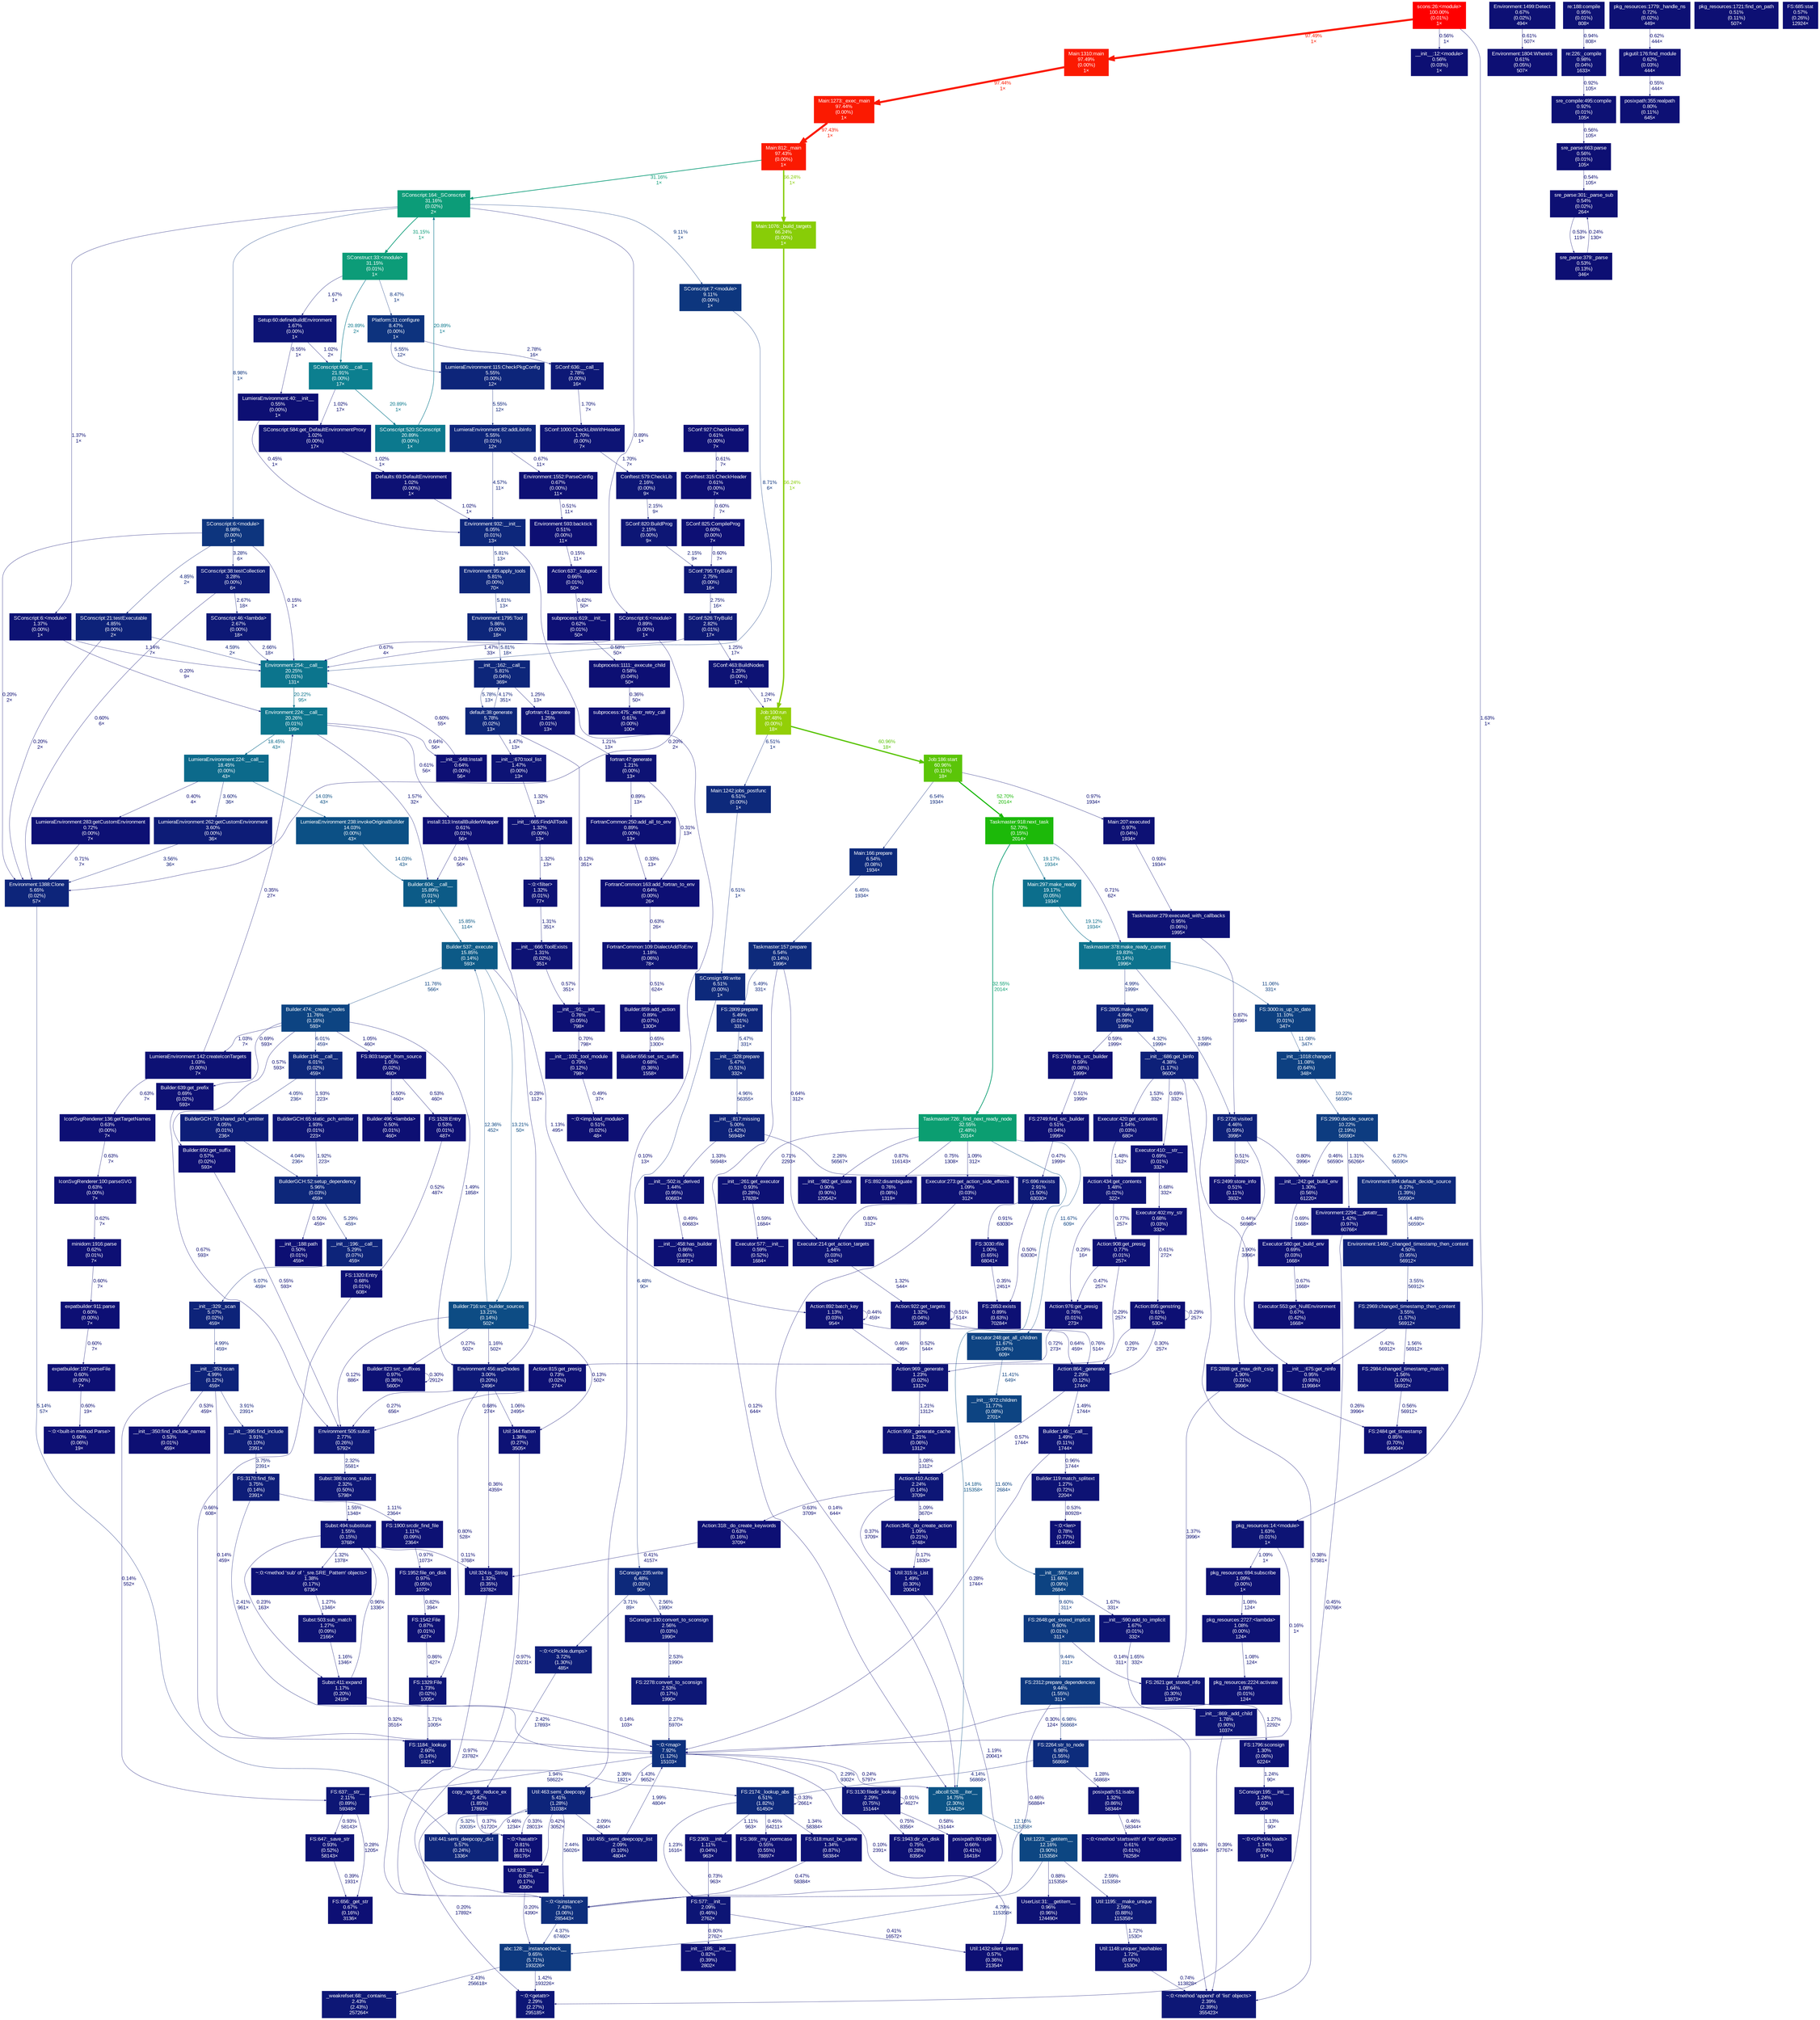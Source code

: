 digraph {
	graph [ranksep=0.25, fontname=Arial, nodesep=0.125];
	node [fontname=Arial, style=filled, height=0, width=0, shape=box, fontcolor=white];
	edge [fontname=Arial];
	0 [color="#0d297b", fontcolor="#ffffff", fontsize="10.00", label="FS:2174:_lookup_abs\n6.51%\n(1.82%)\n61450×"];
	0 -> 0 [color="#0d0e73", label="0.33%\n2661×", arrowsize="0.35", fontsize="10.00", fontcolor="#0d0e73", labeldistance="0.50", penwidth="0.50"];
	0 -> 1429 [color="#0d1274", label="1.34%\n58384×", arrowsize="0.35", fontsize="10.00", fontcolor="#0d1274", labeldistance="0.50", penwidth="0.50"];
	0 -> 1002 [color="#0d1174", label="1.11%\n963×", arrowsize="0.35", fontsize="10.00", fontcolor="#0d1174", labeldistance="0.50", penwidth="0.50"];
	0 -> 881 [color="#0d1274", label="1.23%\n1616×", arrowsize="0.35", fontsize="10.00", fontcolor="#0d1274", labeldistance="0.50", penwidth="0.50"];
	0 -> 435 [color="#0d0f73", label="0.45%\n64211×", arrowsize="0.35", fontsize="10.00", fontcolor="#0d0f73", labeldistance="0.50", penwidth="0.50"];
	1 [color="#0d1876", fontcolor="#ffffff", fontsize="10.00", label="FS:1184:_lookup\n2.60%\n(0.14%)\n1821×"];
	1 -> 0 [color="#0d1776", label="2.36%\n1821×", arrowsize="0.35", fontsize="10.00", fontcolor="#0d1776", labeldistance="0.50", penwidth="0.50"];
	2 [color="#0d2c7c", fontcolor="#ffffff", fontsize="10.00", label="FS:2264:str_to_node\n6.98%\n(1.55%)\n56868×"];
	2 -> 0 [color="#0d1f78", label="4.14%\n56868×", arrowsize="0.35", fontsize="10.00", fontcolor="#0d1f78", labeldistance="0.50", penwidth="0.50"];
	2 -> 1807 [color="#0d1274", label="1.28%\n56868×", arrowsize="0.35", fontsize="10.00", fontcolor="#0d1274", labeldistance="0.50", penwidth="0.50"];
	8 [color="#0b9e71", fontcolor="#ffffff", fontsize="10.00", label="Taskmaster:726:_find_next_ready_node\n32.55%\n(2.48%)\n2014×"];
	8 -> 965 [color="#0d1074", label="0.87%\n116143×", arrowsize="0.35", fontsize="10.00", fontcolor="#0d1074", labeldistance="0.50", penwidth="0.50"];
	8 -> 295 [color="#0d1074", label="0.71%\n2293×", arrowsize="0.35", fontsize="10.00", fontcolor="#0d1074", labeldistance="0.50", penwidth="0.50"];
	8 -> 362 [color="#0d1074", label="0.75%\n1308×", arrowsize="0.35", fontsize="10.00", fontcolor="#0d1074", labeldistance="0.50", penwidth="0.50"];
	8 -> 1027 [color="#0c5185", label="14.18%\n115358×", arrowsize="0.38", fontsize="10.00", fontcolor="#0c5185", labeldistance="0.57", penwidth="0.57"];
	8 -> 507 [color="#0d1174", label="1.09%\n312×", arrowsize="0.35", fontsize="10.00", fontcolor="#0d1174", labeldistance="0.50", penwidth="0.50"];
	8 -> 990 [color="#0d4382", label="11.67%\n609×", arrowsize="0.35", fontsize="10.00", fontcolor="#0d4382", labeldistance="0.50", penwidth="0.50"];
	14 [color="#0d0f74", fontcolor="#ffffff", fontsize="10.00", label="Environment:1804:WhereIs\n0.61%\n(0.05%)\n507×"];
	16 [color="#0d1274", fontcolor="#ffffff", fontsize="10.00", label="__init__:666:ToolExists\n1.31%\n(0.02%)\n351×"];
	16 -> 1386 [color="#0d0f73", label="0.57%\n351×", arrowsize="0.35", fontsize="10.00", fontcolor="#0d0f73", labeldistance="0.50", penwidth="0.50"];
	19 [color="#0d1174", fontcolor="#ffffff", fontsize="10.00", label="Action:892:batch_key\n1.13%\n(0.03%)\n954×"];
	19 -> 376 [color="#0d0f73", label="0.46%\n495×", arrowsize="0.35", fontsize="10.00", fontcolor="#0d0f73", labeldistance="0.50", penwidth="0.50"];
	19 -> 19 [color="#0d0f73", label="0.44%\n459×", arrowsize="0.35", fontsize="10.00", fontcolor="#0d0f73", labeldistance="0.50", penwidth="0.50"];
	19 -> 1084 [color="#0d0f74", label="0.64%\n459×", arrowsize="0.35", fontsize="10.00", fontcolor="#0d0f74", labeldistance="0.50", penwidth="0.50"];
	20 [color="#0c5a87", fontcolor="#ffffff", fontsize="10.00", label="Builder:537:_execute\n15.85%\n(0.14%)\n593×"];
	20 -> 19 [color="#0d1174", label="1.13%\n495×", arrowsize="0.35", fontsize="10.00", fontcolor="#0d1174", labeldistance="0.50", penwidth="0.50"];
	20 -> 24 [color="#0d4482", label="11.76%\n566×", arrowsize="0.35", fontsize="10.00", fontcolor="#0d4482", labeldistance="0.50", penwidth="0.50"];
	20 -> 252 [color="#0d4c84", label="13.21%\n50×", arrowsize="0.36", fontsize="10.00", fontcolor="#0d4c84", labeldistance="0.53", penwidth="0.53"];
	21 [color="#0d257a", fontcolor="#ffffff", fontsize="10.00", label="LumieraEnvironment:115:CheckPkgConfig\n5.55%\n(0.00%)\n12×"];
	21 -> 158 [color="#0d257a", label="5.55%\n12×", arrowsize="0.35", fontsize="10.00", fontcolor="#0d257a", labeldistance="0.50", penwidth="0.50"];
	22 [color="#0d337e", fontcolor="#ffffff", fontsize="10.00", label="Platform:31:configure\n8.47%\n(0.00%)\n1×"];
	22 -> 21 [color="#0d257a", label="5.55%\n12×", arrowsize="0.35", fontsize="10.00", fontcolor="#0d257a", labeldistance="0.50", penwidth="0.50"];
	22 -> 180 [color="#0d1876", label="2.78%\n16×", arrowsize="0.35", fontsize="10.00", fontcolor="#0d1876", labeldistance="0.50", penwidth="0.50"];
	24 [color="#0d4482", fontcolor="#ffffff", fontsize="10.00", label="Builder:474:_create_nodes\n11.76%\n(0.16%)\n593×"];
	24 -> 266 [color="#0d1375", label="1.49%\n1858×", arrowsize="0.35", fontsize="10.00", fontcolor="#0d1375", labeldistance="0.50", penwidth="0.50"];
	24 -> 172 [color="#0d1174", label="1.05%\n460×", arrowsize="0.35", fontsize="10.00", fontcolor="#0d1174", labeldistance="0.50", penwidth="0.50"];
	24 -> 401 [color="#0d1074", label="0.69%\n593×", arrowsize="0.35", fontsize="10.00", fontcolor="#0d1074", labeldistance="0.50", penwidth="0.50"];
	24 -> 308 [color="#0d0f73", label="0.57%\n593×", arrowsize="0.35", fontsize="10.00", fontcolor="#0d0f73", labeldistance="0.50", penwidth="0.50"];
	24 -> 341 [color="#0d277a", label="6.01%\n459×", arrowsize="0.35", fontsize="10.00", fontcolor="#0d277a", labeldistance="0.50", penwidth="0.50"];
	24 -> 670 [color="#0d1174", label="1.03%\n7×", arrowsize="0.35", fontsize="10.00", fontcolor="#0d1174", labeldistance="0.50", penwidth="0.50"];
	29 [color="#0d0f73", fontcolor="#ffffff", fontsize="10.00", label="LumieraEnvironment:40:__init__\n0.55%\n(0.00%)\n1×"];
	29 -> 702 [color="#0d0f73", label="0.45%\n1×", arrowsize="0.35", fontsize="10.00", fontcolor="#0d0f73", labeldistance="0.50", penwidth="0.50"];
	39 [color="#0d2a7b", fontcolor="#ffffff", fontsize="10.00", label="Taskmaster:157:prepare\n6.54%\n(0.14%)\n1996×"];
	39 -> 1027 [color="#0d0d73", label="0.12%\n644×", arrowsize="0.35", fontsize="10.00", fontcolor="#0d0d73", labeldistance="0.50", penwidth="0.50"];
	39 -> 1096 [color="#0d0f74", label="0.64%\n312×", arrowsize="0.35", fontsize="10.00", fontcolor="#0d0f74", labeldistance="0.50", penwidth="0.50"];
	39 -> 950 [color="#0d257a", label="5.49%\n331×", arrowsize="0.35", fontsize="10.00", fontcolor="#0d257a", labeldistance="0.50", penwidth="0.50"];
	40 [color="#0d2a7b", fontcolor="#ffffff", fontsize="10.00", label="Main:166:prepare\n6.54%\n(0.08%)\n1934×"];
	40 -> 39 [color="#0d297b", label="6.45%\n1934×", arrowsize="0.35", fontsize="10.00", fontcolor="#0d297b", labeldistance="0.50", penwidth="0.50"];
	41 [color="#5bc508", fontcolor="#ffffff", fontsize="10.00", label="Job:186:start\n60.96%\n(0.11%)\n18×"];
	41 -> 40 [color="#0d2a7b", label="6.54%\n1934×", arrowsize="0.35", fontsize="10.00", fontcolor="#0d2a7b", labeldistance="0.50", penwidth="0.50"];
	41 -> 297 [color="#1cb909", label="52.70%\n2014×", arrowsize="0.73", fontsize="10.00", fontcolor="#1cb909", labeldistance="2.11", penwidth="2.11"];
	41 -> 241 [color="#0d1174", label="0.97%\n1934×", arrowsize="0.35", fontsize="10.00", fontcolor="#0d1174", labeldistance="0.50", penwidth="0.50"];
	52 [color="#0d1976", fontcolor="#ffffff", fontsize="10.00", label="SConf:526:TryBuild\n2.82%\n(0.01%)\n17×"];
	52 -> 353 [color="#0d1274", label="1.25%\n17×", arrowsize="0.35", fontsize="10.00", fontcolor="#0d1274", labeldistance="0.50", penwidth="0.50"];
	52 -> 1199 [color="#0d1375", label="1.47%\n33×", arrowsize="0.35", fontsize="10.00", fontcolor="#0d1375", labeldistance="0.50", penwidth="0.50"];
	90 [color="#0d1274", fontcolor="#ffffff", fontsize="10.00", label="~:0:<filter>\n1.32%\n(0.01%)\n77×"];
	90 -> 16 [color="#0d1274", label="1.31%\n351×", arrowsize="0.35", fontsize="10.00", fontcolor="#0d1274", labeldistance="0.50", penwidth="0.50"];
	92 [color="#0d0f73", fontcolor="#ffffff", fontsize="10.00", label="~:0:<imp.load_module>\n0.51%\n(0.02%)\n48×"];
	100 [color="#fb1a01", fontcolor="#ffffff", fontsize="10.00", label="Main:812:_main\n97.43%\n(0.00%)\n1×"];
	100 -> 590 [color="#88cd07", label="66.24%\n1×", arrowsize="0.81", fontsize="10.00", fontcolor="#88cd07", labeldistance="2.65", penwidth="2.65"];
	100 -> 352 [color="#0c9c78", label="31.16%\n1×", arrowsize="0.56", fontsize="10.00", fontcolor="#0c9c78", labeldistance="1.25", penwidth="1.25"];
	110 [color="#0d1074", fontcolor="#ffffff", fontsize="10.00", label="Util:923:__init__\n0.83%\n(0.17%)\n4390×"];
	110 -> 687 [color="#0d0e73", label="0.20%\n4390×", arrowsize="0.35", fontsize="10.00", fontcolor="#0d0e73", labeldistance="0.50", penwidth="0.50"];
	118 [color="#0d1274", fontcolor="#ffffff", fontsize="10.00", label="FortranCommon:109:DialectAddToEnv\n1.18%\n(0.06%)\n78×"];
	118 -> 331 [color="#0d0f73", label="0.51%\n624×", arrowsize="0.35", fontsize="10.00", fontcolor="#0d0f73", labeldistance="0.50", penwidth="0.50"];
	120 [color="#0d247a", fontcolor="#ffffff", fontsize="10.00", label="Util:463:semi_deepcopy\n5.41%\n(1.28%)\n31038×"];
	120 -> 1542 [color="#0d1776", label="2.44%\n56026×", arrowsize="0.35", fontsize="10.00", fontcolor="#0d1776", labeldistance="0.50", penwidth="0.50"];
	120 -> 1126 [color="#0d0f73", label="0.46%\n1234×", arrowsize="0.35", fontsize="10.00", fontcolor="#0d0f73", labeldistance="0.50", penwidth="0.50"];
	120 -> 110 [color="#0d0e73", label="0.42%\n3052×", arrowsize="0.35", fontsize="10.00", fontcolor="#0d0e73", labeldistance="0.50", penwidth="0.50"];
	120 -> 635 [color="#0d1675", label="2.09%\n4804×", arrowsize="0.35", fontsize="10.00", fontcolor="#0d1675", labeldistance="0.50", penwidth="0.50"];
	120 -> 1596 [color="#0d0e73", label="0.33%\n28013×", arrowsize="0.35", fontsize="10.00", fontcolor="#0d0e73", labeldistance="0.50", penwidth="0.50"];
	122 [color="#0d1274", fontcolor="#ffffff", fontsize="10.00", label="gfortran:41:generate\n1.25%\n(0.01%)\n13×"];
	122 -> 510 [color="#0d1274", label="1.21%\n13×", arrowsize="0.35", fontsize="10.00", fontcolor="#0d1274", labeldistance="0.50", penwidth="0.50"];
	139 [color="#0d0f73", fontcolor="#ffffff", fontsize="10.00", label="subprocess:1111:_execute_child\n0.58%\n(0.04%)\n50×"];
	139 -> 450 [color="#0d0e73", label="0.36%\n50×", arrowsize="0.35", fontsize="10.00", fontcolor="#0d0e73", labeldistance="0.50", penwidth="0.50"];
	140 [color="#0d0f74", fontcolor="#ffffff", fontsize="10.00", label="subprocess:619:__init__\n0.62%\n(0.01%)\n50×"];
	140 -> 139 [color="#0d0f73", label="0.58%\n50×", arrowsize="0.35", fontsize="10.00", fontcolor="#0d0f73", labeldistance="0.50", penwidth="0.50"];
	142 [color="#0d267a", fontcolor="#ffffff", fontsize="10.00", label="__init__:162:__call__\n5.81%\n(0.04%)\n369×"];
	142 -> 556 [color="#0d267a", label="5.78%\n13×", arrowsize="0.35", fontsize="10.00", fontcolor="#0d267a", labeldistance="0.50", penwidth="0.50"];
	142 -> 122 [color="#0d1274", label="1.25%\n13×", arrowsize="0.35", fontsize="10.00", fontcolor="#0d1274", labeldistance="0.50", penwidth="0.50"];
	147 [color="#fb1a01", fontcolor="#ffffff", fontsize="10.00", label="Main:1310:main\n97.49%\n(0.00%)\n1×"];
	147 -> 520 [color="#fb1a01", label="97.44%\n1×", arrowsize="0.99", fontsize="10.00", fontcolor="#fb1a01", labeldistance="3.90", penwidth="3.90"];
	157 [color="#0d1074", fontcolor="#ffffff", fontsize="10.00", label="Environment:1552:ParseConfig\n0.67%\n(0.00%)\n11×"];
	157 -> 250 [color="#0d0f73", label="0.51%\n11×", arrowsize="0.35", fontsize="10.00", fontcolor="#0d0f73", labeldistance="0.50", penwidth="0.50"];
	158 [color="#0d257a", fontcolor="#ffffff", fontsize="10.00", label="LumieraEnvironment:82:addLibInfo\n5.55%\n(0.01%)\n12×"];
	158 -> 157 [color="#0d1074", label="0.67%\n11×", arrowsize="0.35", fontsize="10.00", fontcolor="#0d1074", labeldistance="0.50", penwidth="0.50"];
	158 -> 702 [color="#0d2079", label="4.57%\n11×", arrowsize="0.35", fontsize="10.00", fontcolor="#0d2079", labeldistance="0.50", penwidth="0.50"];
	164 [color="#0d2078", fontcolor="#ffffff", fontsize="10.00", label="__init__:686:get_binfo\n4.38%\n(1.17%)\n9600×"];
	164 -> 1888 [color="#0d0e73", label="0.38%\n57581×", arrowsize="0.35", fontsize="10.00", fontcolor="#0d0e73", labeldistance="0.50", penwidth="0.50"];
	164 -> 453 [color="#0d1074", label="0.69%\n332×", arrowsize="0.35", fontsize="10.00", fontcolor="#0d1074", labeldistance="0.50", penwidth="0.50"];
	164 -> 432 [color="#0d0f73", label="0.44%\n56968×", arrowsize="0.35", fontsize="10.00", fontcolor="#0d0f73", labeldistance="0.50", penwidth="0.50"];
	164 -> 920 [color="#0d1375", label="1.53%\n332×", arrowsize="0.35", fontsize="10.00", fontcolor="#0d1375", labeldistance="0.50", penwidth="0.50"];
	166 [color="#0d1174", fontcolor="#ffffff", fontsize="10.00", label="sre_compile:495:compile\n0.92%\n(0.01%)\n105×"];
	166 -> 613 [color="#0d0f73", label="0.56%\n105×", arrowsize="0.35", fontsize="10.00", fontcolor="#0d0f73", labeldistance="0.50", penwidth="0.50"];
	171 [color="#0d0f73", fontcolor="#ffffff", fontsize="10.00", label="Builder:496:<lambda>\n0.50%\n(0.01%)\n460×"];
	172 [color="#0d1174", fontcolor="#ffffff", fontsize="10.00", label="FS:803:target_from_source\n1.05%\n(0.02%)\n460×"];
	172 -> 267 [color="#0d0f73", label="0.53%\n460×", arrowsize="0.35", fontsize="10.00", fontcolor="#0d0f73", labeldistance="0.50", penwidth="0.50"];
	172 -> 171 [color="#0d0f73", label="0.50%\n460×", arrowsize="0.35", fontsize="10.00", fontcolor="#0d0f73", labeldistance="0.50", penwidth="0.50"];
	179 [color="#0d1475", fontcolor="#ffffff", fontsize="10.00", label="SConf:1000:CheckLibWithHeader\n1.70%\n(0.00%)\n7×"];
	179 -> 745 [color="#0d1475", label="1.70%\n7×", arrowsize="0.35", fontsize="10.00", fontcolor="#0d1475", labeldistance="0.50", penwidth="0.50"];
	180 [color="#0d1876", fontcolor="#ffffff", fontsize="10.00", label="SConf:636:__call__\n2.78%\n(0.00%)\n16×"];
	180 -> 179 [color="#0d1475", label="1.70%\n7×", arrowsize="0.35", fontsize="10.00", fontcolor="#0d1475", labeldistance="0.50", penwidth="0.50"];
	182 [color="#0d1174", fontcolor="#ffffff", fontsize="10.00", label="Builder:823:src_suffixes\n0.97%\n(0.36%)\n5600×"];
	182 -> 182 [color="#0d0e73", label="0.30%\n2912×", arrowsize="0.35", fontsize="10.00", fontcolor="#0d0e73", labeldistance="0.50", penwidth="0.50"];
	188 [color="#0d0f73", fontcolor="#ffffff", fontsize="10.00", label="__init__:188:path\n0.50%\n(0.01%)\n459×"];
	189 [color="#0d277a", fontcolor="#ffffff", fontsize="10.00", label="BuilderGCH:52:setup_dependency\n5.96%\n(0.03%)\n459×"];
	189 -> 188 [color="#0d0f73", label="0.50%\n459×", arrowsize="0.35", fontsize="10.00", fontcolor="#0d0f73", labeldistance="0.50", penwidth="0.50"];
	189 -> 564 [color="#0d247a", label="5.29%\n459×", arrowsize="0.35", fontsize="10.00", fontcolor="#0d247a", labeldistance="0.50", penwidth="0.50"];
	220 [color="#0d0f73", fontcolor="#ffffff", fontsize="10.00", label="__init__:12:<module>\n0.56%\n(0.03%)\n1×"];
	231 [color="#0d1074", fontcolor="#ffffff", fontsize="10.00", label="__init__:458:has_builder\n0.86%\n(0.86%)\n73871×"];
	234 [color="#0c728d", fontcolor="#ffffff", fontsize="10.00", label="Taskmaster:378:make_ready_current\n19.83%\n(0.14%)\n1996×"];
	234 -> 899 [color="#0d2279", label="4.99%\n1999×", arrowsize="0.35", fontsize="10.00", fontcolor="#0d2279", labeldistance="0.50", penwidth="0.50"];
	234 -> 235 [color="#0d1c77", label="3.59%\n1998×", arrowsize="0.35", fontsize="10.00", fontcolor="#0d1c77", labeldistance="0.50", penwidth="0.50"];
	234 -> 1018 [color="#0d4081", label="11.06%\n331×", arrowsize="0.35", fontsize="10.00", fontcolor="#0d4081", labeldistance="0.50", penwidth="0.50"];
	235 [color="#0d2078", fontcolor="#ffffff", fontsize="10.00", label="FS:2726:visited\n4.46%\n(0.59%)\n3996×"];
	235 -> 298 [color="#0d1074", label="0.80%\n3996×", arrowsize="0.35", fontsize="10.00", fontcolor="#0d1074", labeldistance="0.50", penwidth="0.50"];
	235 -> 813 [color="#0d0f73", label="0.51%\n3932×", arrowsize="0.35", fontsize="10.00", fontcolor="#0d0f73", labeldistance="0.50", penwidth="0.50"];
	235 -> 760 [color="#0d1575", label="1.90%\n3996×", arrowsize="0.35", fontsize="10.00", fontcolor="#0d1575", labeldistance="0.50", penwidth="0.50"];
	237 [color="#0d4382", fontcolor="#ffffff", fontsize="10.00", label="__init__:597:scan\n11.60%\n(0.09%)\n2684×"];
	237 -> 1033 [color="#0d1475", label="1.67%\n331×", arrowsize="0.35", fontsize="10.00", fontcolor="#0d1475", labeldistance="0.50", penwidth="0.50"];
	237 -> 830 [color="#0d397f", label="9.60%\n311×", arrowsize="0.35", fontsize="10.00", fontcolor="#0d397f", labeldistance="0.50", penwidth="0.50"];
	239 [color="#0d1375", fontcolor="#ffffff", fontsize="10.00", label="__init__:502:is_derived\n1.44%\n(0.95%)\n60683×"];
	239 -> 231 [color="#0d0f73", label="0.49%\n60683×", arrowsize="0.35", fontsize="10.00", fontcolor="#0d0f73", labeldistance="0.50", penwidth="0.50"];
	240 [color="#0d4081", fontcolor="#ffffff", fontsize="10.00", label="__init__:1018:changed\n11.08%\n(0.64%)\n348×"];
	240 -> 346 [color="#0d3c80", label="10.22%\n56590×", arrowsize="0.35", fontsize="10.00", fontcolor="#0d3c80", labeldistance="0.50", penwidth="0.50"];
	241 [color="#0d1174", fontcolor="#ffffff", fontsize="10.00", label="Main:207:executed\n0.97%\n(0.04%)\n1934×"];
	241 -> 917 [color="#0d1174", label="0.93%\n1934×", arrowsize="0.35", fontsize="10.00", fontcolor="#0d1174", labeldistance="0.50", penwidth="0.50"];
	250 [color="#0d0f73", fontcolor="#ffffff", fontsize="10.00", label="Environment:593:backtick\n0.51%\n(0.00%)\n11×"];
	250 -> 833 [color="#0d0d73", label="0.15%\n11×", arrowsize="0.35", fontsize="10.00", fontcolor="#0d0d73", labeldistance="0.50", penwidth="0.50"];
	252 [color="#0d4c84", fontcolor="#ffffff", fontsize="10.00", label="Builder:716:src_builder_sources\n13.21%\n(0.14%)\n502×"];
	252 -> 385 [color="#0d0d73", label="0.12%\n886×", arrowsize="0.35", fontsize="10.00", fontcolor="#0d0d73", labeldistance="0.50", penwidth="0.50"];
	252 -> 20 [color="#0d4783", label="12.36%\n452×", arrowsize="0.35", fontsize="10.00", fontcolor="#0d4783", labeldistance="0.50", penwidth="0.50"];
	252 -> 182 [color="#0d0e73", label="0.27%\n502×", arrowsize="0.35", fontsize="10.00", fontcolor="#0d0e73", labeldistance="0.50", penwidth="0.50"];
	252 -> 1337 [color="#0d0d73", label="0.13%\n502×", arrowsize="0.35", fontsize="10.00", fontcolor="#0d0d73", labeldistance="0.50", penwidth="0.50"];
	252 -> 266 [color="#0d1274", label="1.16%\n502×", arrowsize="0.35", fontsize="10.00", fontcolor="#0d1274", labeldistance="0.50", penwidth="0.50"];
	254 [color="#0d0f74", fontcolor="#ffffff", fontsize="10.00", label="~:0:<built-in method Parse>\n0.60%\n(0.06%)\n19×"];
	255 [color="#0d4482", fontcolor="#ffffff", fontsize="10.00", label="__init__:972:children\n11.77%\n(0.08%)\n2701×"];
	255 -> 237 [color="#0d4382", label="11.60%\n2684×", arrowsize="0.35", fontsize="10.00", fontcolor="#0d4382", labeldistance="0.50", penwidth="0.50"];
	262 [color="#0d357e", fontcolor="#ffffff", fontsize="10.00", label="SConscript:6:<module>\n8.98%\n(0.00%)\n1×"];
	262 -> 973 [color="#0d1b77", label="3.28%\n6×", arrowsize="0.35", fontsize="10.00", fontcolor="#0d1b77", labeldistance="0.50", penwidth="0.50"];
	262 -> 404 [color="#0d2279", label="4.85%\n2×", arrowsize="0.35", fontsize="10.00", fontcolor="#0d2279", labeldistance="0.50", penwidth="0.50"];
	262 -> 695 [color="#0d0e73", label="0.20%\n2×", arrowsize="0.35", fontsize="10.00", fontcolor="#0d0e73", labeldistance="0.50", penwidth="0.50"];
	262 -> 1199 [color="#0d0d73", label="0.15%\n1×", arrowsize="0.35", fontsize="10.00", fontcolor="#0d0d73", labeldistance="0.50", penwidth="0.50"];
	264 [color="#0d1074", fontcolor="#ffffff", fontsize="10.00", label="FS:1320:Entry\n0.68%\n(0.01%)\n608×"];
	264 -> 1 [color="#0d0f74", label="0.66%\n608×", arrowsize="0.35", fontsize="10.00", fontcolor="#0d0f74", labeldistance="0.50", penwidth="0.50"];
	265 [color="#0d0f74", fontcolor="#ffffff", fontsize="10.00", label="install:313:InstallBuilderWrapper\n0.61%\n(0.01%)\n56×"];
	265 -> 266 [color="#0d0e73", label="0.28%\n112×", arrowsize="0.35", fontsize="10.00", fontcolor="#0d0e73", labeldistance="0.50", penwidth="0.50"];
	265 -> 754 [color="#0d0e73", label="0.24%\n56×", arrowsize="0.35", fontsize="10.00", fontcolor="#0d0e73", labeldistance="0.50", penwidth="0.50"];
	266 [color="#0d1977", fontcolor="#ffffff", fontsize="10.00", label="Environment:456:arg2nodes\n3.00%\n(0.20%)\n2496×"];
	266 -> 385 [color="#0d0e73", label="0.27%\n656×", arrowsize="0.35", fontsize="10.00", fontcolor="#0d0e73", labeldistance="0.50", penwidth="0.50"];
	266 -> 997 [color="#0d1074", label="0.80%\n528×", arrowsize="0.35", fontsize="10.00", fontcolor="#0d1074", labeldistance="0.50", penwidth="0.50"];
	266 -> 1337 [color="#0d1174", label="1.06%\n2495×", arrowsize="0.35", fontsize="10.00", fontcolor="#0d1174", labeldistance="0.50", penwidth="0.50"];
	266 -> 1701 [color="#0d0e73", label="0.36%\n4359×", arrowsize="0.35", fontsize="10.00", fontcolor="#0d0e73", labeldistance="0.50", penwidth="0.50"];
	267 [color="#0d0f73", fontcolor="#ffffff", fontsize="10.00", label="FS:1528:Entry\n0.53%\n(0.01%)\n487×"];
	267 -> 264 [color="#0d0f73", label="0.52%\n487×", arrowsize="0.35", fontsize="10.00", fontcolor="#0d0f73", labeldistance="0.50", penwidth="0.50"];
	275 [color="#0d2279", fontcolor="#ffffff", fontsize="10.00", label="__init__:353:scan\n4.99%\n(0.12%)\n459×"];
	275 -> 386 [color="#0d0d73", label="0.14%\n459×", arrowsize="0.35", fontsize="10.00", fontcolor="#0d0d73", labeldistance="0.50", penwidth="0.50"];
	275 -> 906 [color="#0d0f73", label="0.53%\n459×", arrowsize="0.35", fontsize="10.00", fontcolor="#0d0f73", labeldistance="0.50", penwidth="0.50"];
	275 -> 1680 [color="#0d1d78", label="3.91%\n2391×", arrowsize="0.35", fontsize="10.00", fontcolor="#0d1d78", labeldistance="0.50", penwidth="0.50"];
	275 -> 665 [color="#0d0d73", label="0.14%\n552×", arrowsize="0.35", fontsize="10.00", fontcolor="#0d0d73", labeldistance="0.50", penwidth="0.50"];
	280 [color="#0c9c78", fontcolor="#ffffff", fontsize="10.00", label="SConstruct:33:<module>\n31.15%\n(0.01%)\n1×"];
	280 -> 650 [color="#0d1475", label="1.67%\n1×", arrowsize="0.35", fontsize="10.00", fontcolor="#0d1475", labeldistance="0.50", penwidth="0.50"];
	280 -> 22 [color="#0d337e", label="8.47%\n1×", arrowsize="0.35", fontsize="10.00", fontcolor="#0d337e", labeldistance="0.50", penwidth="0.50"];
	280 -> 548 [color="#0c798e", label="20.89%\n2×", arrowsize="0.46", fontsize="10.00", fontcolor="#0c798e", labeldistance="0.84", penwidth="0.84"];
	291 [color="#0d1475", fontcolor="#ffffff", fontsize="10.00", label="pkg_resources:14:<module>\n1.63%\n(0.01%)\n1×"];
	291 -> 386 [color="#0d0d73", label="0.16%\n1×", arrowsize="0.35", fontsize="10.00", fontcolor="#0d0d73", labeldistance="0.50", penwidth="0.50"];
	291 -> 544 [color="#0d1174", label="1.09%\n1×", arrowsize="0.35", fontsize="10.00", fontcolor="#0d1174", labeldistance="0.50", penwidth="0.50"];
	295 [color="#0d1174", fontcolor="#ffffff", fontsize="10.00", label="__init__:261:get_executor\n0.93%\n(0.28%)\n17828×"];
	295 -> 743 [color="#0d0f74", label="0.59%\n1684×", arrowsize="0.35", fontsize="10.00", fontcolor="#0d0f74", labeldistance="0.50", penwidth="0.50"];
	297 [color="#1cb909", fontcolor="#ffffff", fontsize="10.00", label="Taskmaster:918:next_task\n52.70%\n(0.15%)\n2014×"];
	297 -> 8 [color="#0b9e71", label="32.55%\n2014×", arrowsize="0.57", fontsize="10.00", fontcolor="#0b9e71", labeldistance="1.30", penwidth="1.30"];
	297 -> 234 [color="#0d1074", label="0.71%\n62×", arrowsize="0.35", fontsize="10.00", fontcolor="#0d1074", labeldistance="0.50", penwidth="0.50"];
	297 -> 1745 [color="#0c6e8c", label="19.17%\n1934×", arrowsize="0.44", fontsize="10.00", fontcolor="#0c6e8c", labeldistance="0.77", penwidth="0.77"];
	298 [color="#0d1274", fontcolor="#ffffff", fontsize="10.00", label="__init__:242:get_build_env\n1.30%\n(0.56%)\n61220×"];
	298 -> 886 [color="#0d1074", label="0.69%\n1668×", arrowsize="0.35", fontsize="10.00", fontcolor="#0d1074", labeldistance="0.50", penwidth="0.50"];
	304 [color="#0d0f74", fontcolor="#ffffff", fontsize="10.00", label="pkgutil:176:find_module\n0.62%\n(0.03%)\n444×"];
	304 -> 662 [color="#0d0f73", label="0.55%\n444×", arrowsize="0.35", fontsize="10.00", fontcolor="#0d0f73", labeldistance="0.50", penwidth="0.50"];
	307 [color="#0d1375", fontcolor="#ffffff", fontsize="10.00", label="Action:434:get_contents\n1.48%\n(0.02%)\n322×"];
	307 -> 1346 [color="#0d0e73", label="0.29%\n16×", arrowsize="0.35", fontsize="10.00", fontcolor="#0d0e73", labeldistance="0.50", penwidth="0.50"];
	307 -> 1544 [color="#0d1074", label="0.77%\n257×", arrowsize="0.35", fontsize="10.00", fontcolor="#0d1074", labeldistance="0.50", penwidth="0.50"];
	308 [color="#0d0f73", fontcolor="#ffffff", fontsize="10.00", label="Builder:650:get_suffix\n0.57%\n(0.02%)\n593×"];
	308 -> 385 [color="#0d0f73", label="0.55%\n593×", arrowsize="0.35", fontsize="10.00", fontcolor="#0d0f73", labeldistance="0.50", penwidth="0.50"];
	309 [color="#0d0f74", fontcolor="#ffffff", fontsize="10.00", label="FS:656:_get_str\n0.67%\n(0.16%)\n3136×"];
	311 [color="#0d2279", fontcolor="#ffffff", fontsize="10.00", label="__init__:817:missing\n5.00%\n(1.42%)\n56948×"];
	311 -> 1153 [color="#0d1676", label="2.26%\n56567×", arrowsize="0.35", fontsize="10.00", fontcolor="#0d1676", labeldistance="0.50", penwidth="0.50"];
	311 -> 239 [color="#0d1274", label="1.33%\n56948×", arrowsize="0.35", fontsize="10.00", fontcolor="#0d1274", labeldistance="0.50", penwidth="0.50"];
	326 [color="#0d387f", fontcolor="#ffffff", fontsize="10.00", label="FS:2312:prepare_dependencies\n9.44%\n(1.55%)\n311×"];
	326 -> 1888 [color="#0d0e73", label="0.38%\n56884×", arrowsize="0.35", fontsize="10.00", fontcolor="#0d0e73", labeldistance="0.50", penwidth="0.50"];
	326 -> 2 [color="#0d2c7c", label="6.98%\n56868×", arrowsize="0.35", fontsize="10.00", fontcolor="#0d2c7c", labeldistance="0.50", penwidth="0.50"];
	326 -> 1542 [color="#0d0f73", label="0.46%\n56884×", arrowsize="0.35", fontsize="10.00", fontcolor="#0d0f73", labeldistance="0.50", penwidth="0.50"];
	331 [color="#0d1074", fontcolor="#ffffff", fontsize="10.00", label="Builder:859:add_action\n0.89%\n(0.07%)\n1300×"];
	331 -> 1147 [color="#0d0f74", label="0.65%\n1300×", arrowsize="0.35", fontsize="10.00", fontcolor="#0d0f74", labeldistance="0.50", penwidth="0.50"];
	336 [color="#0d1676", fontcolor="#ffffff", fontsize="10.00", label="Subst:386:scons_subst\n2.32%\n(0.50%)\n5798×"];
	336 -> 1373 [color="#0d1375", label="1.55%\n1348×", arrowsize="0.35", fontsize="10.00", fontcolor="#0d1375", labeldistance="0.50", penwidth="0.50"];
	341 [color="#0d277a", fontcolor="#ffffff", fontsize="10.00", label="Builder:194:__call__\n6.01%\n(0.02%)\n459×"];
	341 -> 873 [color="#0d1e78", label="4.05%\n236×", arrowsize="0.35", fontsize="10.00", fontcolor="#0d1e78", labeldistance="0.50", penwidth="0.50"];
	341 -> 874 [color="#0d1575", label="1.93%\n223×", arrowsize="0.35", fontsize="10.00", fontcolor="#0d1575", labeldistance="0.50", penwidth="0.50"];
	346 [color="#0d3c80", fontcolor="#ffffff", fontsize="10.00", label="FS:2990:decide_source\n10.22%\n(2.19%)\n56590×"];
	346 -> 692 [color="#0d1274", label="1.31%\n56266×", arrowsize="0.35", fontsize="10.00", fontcolor="#0d1274", labeldistance="0.50", penwidth="0.50"];
	346 -> 298 [color="#0d0f73", label="0.46%\n56590×", arrowsize="0.35", fontsize="10.00", fontcolor="#0d0f73", labeldistance="0.50", penwidth="0.50"];
	346 -> 1268 [color="#0d287b", label="6.27%\n56590×", arrowsize="0.35", fontsize="10.00", fontcolor="#0d287b", labeldistance="0.50", penwidth="0.50"];
	348 [color="#ff0000", fontcolor="#ffffff", fontsize="10.00", label="scons:26:<module>\n100.00%\n(0.01%)\n1×"];
	348 -> 220 [color="#0d0f73", label="0.56%\n1×", arrowsize="0.35", fontsize="10.00", fontcolor="#0d0f73", labeldistance="0.50", penwidth="0.50"];
	348 -> 291 [color="#0d1475", label="1.63%\n1×", arrowsize="0.35", fontsize="10.00", fontcolor="#0d1475", labeldistance="0.50", penwidth="0.50"];
	348 -> 147 [color="#fb1a01", label="97.49%\n1×", arrowsize="0.99", fontsize="10.00", fontcolor="#fb1a01", labeldistance="3.90", penwidth="3.90"];
	352 [color="#0c9c78", fontcolor="#ffffff", fontsize="10.00", label="SConscript:164:_SConscript\n31.16%\n(0.02%)\n2×"];
	352 -> 262 [color="#0d357e", label="8.98%\n1×", arrowsize="0.35", fontsize="10.00", fontcolor="#0d357e", labeldistance="0.50", penwidth="0.50"];
	352 -> 1168 [color="#0d1274", label="1.37%\n1×", arrowsize="0.35", fontsize="10.00", fontcolor="#0d1274", labeldistance="0.50", penwidth="0.50"];
	352 -> 280 [color="#0c9c78", label="31.15%\n1×", arrowsize="0.56", fontsize="10.00", fontcolor="#0c9c78", labeldistance="1.25", penwidth="1.25"];
	352 -> 562 [color="#0d367e", label="9.11%\n1×", arrowsize="0.35", fontsize="10.00", fontcolor="#0d367e", labeldistance="0.50", penwidth="0.50"];
	352 -> 764 [color="#0d1074", label="0.89%\n1×", arrowsize="0.35", fontsize="10.00", fontcolor="#0d1074", labeldistance="0.50", penwidth="0.50"];
	353 [color="#0d1274", fontcolor="#ffffff", fontsize="10.00", label="SConf:463:BuildNodes\n1.25%\n(0.00%)\n17×"];
	353 -> 1164 [color="#0d1274", label="1.24%\n17×", arrowsize="0.35", fontsize="10.00", fontcolor="#0d1274", labeldistance="0.50", penwidth="0.50"];
	355 [color="#0c758d", fontcolor="#ffffff", fontsize="10.00", label="Environment:224:__call__\n20.26%\n(0.01%)\n199×"];
	355 -> 265 [color="#0d0f74", label="0.61%\n56×", arrowsize="0.35", fontsize="10.00", fontcolor="#0d0f74", labeldistance="0.50", penwidth="0.50"];
	355 -> 554 [color="#0c6a8b", label="18.45%\n43×", arrowsize="0.43", fontsize="10.00", fontcolor="#0c6a8b", labeldistance="0.74", penwidth="0.74"];
	355 -> 754 [color="#0d1375", label="1.57%\n32×", arrowsize="0.35", fontsize="10.00", fontcolor="#0d1375", labeldistance="0.50", penwidth="0.50"];
	355 -> 1198 [color="#0d0f74", label="0.64%\n56×", arrowsize="0.35", fontsize="10.00", fontcolor="#0d0f74", labeldistance="0.50", penwidth="0.50"];
	362 [color="#0d1074", fontcolor="#ffffff", fontsize="10.00", label="FS:892:disambiguate\n0.76%\n(0.08%)\n1319×"];
	375 [color="#0d1274", fontcolor="#ffffff", fontsize="10.00", label="Action:959:_generate_cache\n1.21%\n(0.06%)\n1312×"];
	375 -> 779 [color="#0d1174", label="1.08%\n1312×", arrowsize="0.35", fontsize="10.00", fontcolor="#0d1174", labeldistance="0.50", penwidth="0.50"];
	376 [color="#0d1274", fontcolor="#ffffff", fontsize="10.00", label="Action:969:_generate\n1.23%\n(0.02%)\n1312×"];
	376 -> 375 [color="#0d1274", label="1.21%\n1312×", arrowsize="0.35", fontsize="10.00", fontcolor="#0d1274", labeldistance="0.50", penwidth="0.50"];
	382 [color="#0d1074", fontcolor="#ffffff", fontsize="10.00", label="__init__:185:__init__\n0.82%\n(0.39%)\n2802×"];
	385 [color="#0d1876", fontcolor="#ffffff", fontsize="10.00", label="Environment:505:subst\n2.77%\n(0.26%)\n5792×"];
	385 -> 336 [color="#0d1676", label="2.32%\n5581×", arrowsize="0.35", fontsize="10.00", fontcolor="#0d1676", labeldistance="0.50", penwidth="0.50"];
	386 [color="#0d307d", fontcolor="#ffffff", fontsize="10.00", label="~:0:<map>\n7.92%\n(1.12%)\n15103×"];
	386 -> 1027 [color="#0d0e73", label="0.24%\n5797×", arrowsize="0.35", fontsize="10.00", fontcolor="#0d0e73", labeldistance="0.50", penwidth="0.50"];
	386 -> 407 [color="#0d1676", label="2.29%\n9302×", arrowsize="0.35", fontsize="10.00", fontcolor="#0d1676", labeldistance="0.50", penwidth="0.50"];
	386 -> 665 [color="#0d1575", label="1.94%\n58622×", arrowsize="0.35", fontsize="10.00", fontcolor="#0d1575", labeldistance="0.50", penwidth="0.50"];
	386 -> 1589 [color="#0d0d73", label="0.10%\n2391×", arrowsize="0.35", fontsize="10.00", fontcolor="#0d0d73", labeldistance="0.50", penwidth="0.50"];
	386 -> 120 [color="#0d1375", label="1.43%\n9652×", arrowsize="0.35", fontsize="10.00", fontcolor="#0d1375", labeldistance="0.50", penwidth="0.50"];
	394 [color="#0d1074", fontcolor="#ffffff", fontsize="10.00", label="Action:815:get_presig\n0.73%\n(0.02%)\n274×"];
	394 -> 385 [color="#0d1074", label="0.68%\n274×", arrowsize="0.35", fontsize="10.00", fontcolor="#0d1074", labeldistance="0.50", penwidth="0.50"];
	398 [color="#0d267a", fontcolor="#ffffff", fontsize="10.00", label="Environment:1795:Tool\n5.86%\n(0.00%)\n18×"];
	398 -> 142 [color="#0d267a", label="5.81%\n18×", arrowsize="0.35", fontsize="10.00", fontcolor="#0d267a", labeldistance="0.50", penwidth="0.50"];
	401 [color="#0d1074", fontcolor="#ffffff", fontsize="10.00", label="Builder:639:get_prefix\n0.69%\n(0.02%)\n593×"];
	401 -> 385 [color="#0d0f74", label="0.67%\n593×", arrowsize="0.35", fontsize="10.00", fontcolor="#0d0f74", labeldistance="0.50", penwidth="0.50"];
	404 [color="#0d2279", fontcolor="#ffffff", fontsize="10.00", label="SConscript:21:testExecutable\n4.85%\n(0.00%)\n2×"];
	404 -> 1199 [color="#0d2179", label="4.59%\n2×", arrowsize="0.35", fontsize="10.00", fontcolor="#0d2179", labeldistance="0.50", penwidth="0.50"];
	404 -> 695 [color="#0d0e73", label="0.20%\n2×", arrowsize="0.35", fontsize="10.00", fontcolor="#0d0e73", labeldistance="0.50", penwidth="0.50"];
	407 [color="#0d1676", fontcolor="#ffffff", fontsize="10.00", label="FS:3130:filedir_lookup\n2.29%\n(0.75%)\n15144×"];
	407 -> 490 [color="#0d0f73", label="0.58%\n15144×", arrowsize="0.35", fontsize="10.00", fontcolor="#0d0f73", labeldistance="0.50", penwidth="0.50"];
	407 -> 1426 [color="#0d1074", label="0.75%\n8356×", arrowsize="0.35", fontsize="10.00", fontcolor="#0d1074", labeldistance="0.50", penwidth="0.50"];
	407 -> 407 [color="#0d1074", label="0.91%\n4627×", arrowsize="0.35", fontsize="10.00", fontcolor="#0d1074", labeldistance="0.50", penwidth="0.50"];
	412 [color="#0d0f74", fontcolor="#ffffff", fontsize="10.00", label="SConf:927:CheckHeader\n0.61%\n(0.00%)\n7×"];
	412 -> 744 [color="#0d0f74", label="0.61%\n7×", arrowsize="0.35", fontsize="10.00", fontcolor="#0d0f74", labeldistance="0.50", penwidth="0.50"];
	422 [color="#0d0f73", fontcolor="#ffffff", fontsize="10.00", label="sre_parse:379:_parse\n0.53%\n(0.13%)\n346×"];
	422 -> 423 [color="#0d0e73", label="0.24%\n130×", arrowsize="0.35", fontsize="10.00", fontcolor="#0d0e73", labeldistance="0.50", penwidth="0.50"];
	423 [color="#0d0f73", fontcolor="#ffffff", fontsize="10.00", label="sre_parse:301:_parse_sub\n0.54%\n(0.02%)\n264×"];
	423 -> 422 [color="#0d0f73", label="0.53%\n119×", arrowsize="0.35", fontsize="10.00", fontcolor="#0d0f73", labeldistance="0.50", penwidth="0.50"];
	432 [color="#0d1174", fontcolor="#ffffff", fontsize="10.00", label="__init__:675:get_ninfo\n0.95%\n(0.93%)\n119984×"];
	435 [color="#0d0f73", fontcolor="#ffffff", fontsize="10.00", label="FS:369:_my_normcase\n0.55%\n(0.55%)\n78897×"];
	436 [color="#0d1174", fontcolor="#ffffff", fontsize="10.00", label="FS:3030:rfile\n1.00%\n(0.65%)\n68041×"];
	436 -> 1257 [color="#0d0e73", label="0.35%\n2451×", arrowsize="0.35", fontsize="10.00", fontcolor="#0d0e73", labeldistance="0.50", penwidth="0.50"];
	439 [color="#0d1174", fontcolor="#ffffff", fontsize="10.00", label="FS:1900:srcdir_find_file\n1.11%\n(0.09%)\n2364×"];
	439 -> 1158 [color="#0d1174", label="0.97%\n1073×", arrowsize="0.35", fontsize="10.00", fontcolor="#0d1174", labeldistance="0.50", penwidth="0.50"];
	447 [color="#0d0f73", fontcolor="#ffffff", fontsize="10.00", label="FS:2749:find_src_builder\n0.51%\n(0.04%)\n1999×"];
	447 -> 1153 [color="#0d0f73", label="0.47%\n1999×", arrowsize="0.35", fontsize="10.00", fontcolor="#0d0f73", labeldistance="0.50", penwidth="0.50"];
	450 [color="#0d0f74", fontcolor="#ffffff", fontsize="10.00", label="subprocess:475:_eintr_retry_call\n0.61%\n(0.00%)\n100×"];
	452 [color="#0d1074", fontcolor="#ffffff", fontsize="10.00", label="Executor:402:my_str\n0.68%\n(0.03%)\n332×"];
	452 -> 891 [color="#0d0f74", label="0.61%\n272×", arrowsize="0.35", fontsize="10.00", fontcolor="#0d0f74", labeldistance="0.50", penwidth="0.50"];
	453 [color="#0d1074", fontcolor="#ffffff", fontsize="10.00", label="Executor:410:__str__\n0.69%\n(0.01%)\n332×"];
	453 -> 452 [color="#0d1074", label="0.68%\n332×", arrowsize="0.35", fontsize="10.00", fontcolor="#0d1074", labeldistance="0.50", penwidth="0.50"];
	455 [color="#0d1074", fontcolor="#ffffff", fontsize="10.00", label="pkg_resources:1779:_handle_ns\n0.72%\n(0.02%)\n449×"];
	455 -> 304 [color="#0d0f74", label="0.62%\n444×", arrowsize="0.35", fontsize="10.00", fontcolor="#0d0f74", labeldistance="0.50", penwidth="0.50"];
	464 [color="#0d0f73", fontcolor="#ffffff", fontsize="10.00", label="pkg_resources:1721:find_on_path\n0.51%\n(0.11%)\n507×"];
	471 [color="#0c798e", fontcolor="#ffffff", fontsize="10.00", label="SConscript:520:SConscript\n20.89%\n(0.00%)\n1×"];
	471 -> 352 [color="#0c798e", label="20.89%\n1×", arrowsize="0.46", fontsize="10.00", fontcolor="#0c798e", labeldistance="0.84", penwidth="0.84"];
	477 [color="#0d1876", fontcolor="#ffffff", fontsize="10.00", label="SConf:795:TryBuild\n2.75%\n(0.00%)\n16×"];
	477 -> 52 [color="#0d1876", label="2.75%\n16×", arrowsize="0.35", fontsize="10.00", fontcolor="#0d1876", labeldistance="0.50", penwidth="0.50"];
	488 [color="#0d1174", fontcolor="#ffffff", fontsize="10.00", label="Action:345:_do_create_action\n1.09%\n(0.21%)\n3748×"];
	488 -> 1699 [color="#0d0d73", label="0.17%\n1830×", arrowsize="0.35", fontsize="10.00", fontcolor="#0d0d73", labeldistance="0.50", penwidth="0.50"];
	490 [color="#0d0f74", fontcolor="#ffffff", fontsize="10.00", label="posixpath:80:split\n0.66%\n(0.41%)\n16418×"];
	506 [color="#0d1676", fontcolor="#ffffff", fontsize="10.00", label="~:0:<getattr>\n2.29%\n(2.27%)\n295185×"];
	507 [color="#0d1174", fontcolor="#ffffff", fontsize="10.00", label="Executor:273:get_action_side_effects\n1.09%\n(0.03%)\n312×"];
	507 -> 1096 [color="#0d1074", label="0.80%\n312×", arrowsize="0.35", fontsize="10.00", fontcolor="#0d1074", labeldistance="0.50", penwidth="0.50"];
	507 -> 1027 [color="#0d0d73", label="0.14%\n644×", arrowsize="0.35", fontsize="10.00", fontcolor="#0d0d73", labeldistance="0.50", penwidth="0.50"];
	510 [color="#0d1274", fontcolor="#ffffff", fontsize="10.00", label="fortran:47:generate\n1.21%\n(0.00%)\n13×"];
	510 -> 1280 [color="#0d0e73", label="0.31%\n13×", arrowsize="0.35", fontsize="10.00", fontcolor="#0d0e73", labeldistance="0.50", penwidth="0.50"];
	510 -> 1101 [color="#0d1074", label="0.89%\n13×", arrowsize="0.35", fontsize="10.00", fontcolor="#0d1074", labeldistance="0.50", penwidth="0.50"];
	520 [color="#fb1a01", fontcolor="#ffffff", fontsize="10.00", label="Main:1273:_exec_main\n97.44%\n(0.00%)\n1×"];
	520 -> 100 [color="#fb1a01", label="97.43%\n1×", arrowsize="0.99", fontsize="10.00", fontcolor="#fb1a01", labeldistance="3.90", penwidth="3.90"];
	522 [color="#0d1174", fontcolor="#ffffff", fontsize="10.00", label="~:0:<cPickle.loads>\n1.14%\n(0.70%)\n91×"];
	537 [color="#0d0f74", fontcolor="#ffffff", fontsize="10.00", label="SConf:825:CompileProg\n0.60%\n(0.00%)\n7×"];
	537 -> 477 [color="#0d0f74", label="0.60%\n7×", arrowsize="0.35", fontsize="10.00", fontcolor="#0d0f74", labeldistance="0.50", penwidth="0.50"];
	538 [color="#0d1675", fontcolor="#ffffff", fontsize="10.00", label="SConf:820:BuildProg\n2.15%\n(0.00%)\n9×"];
	538 -> 477 [color="#0d1675", label="2.15%\n9×", arrowsize="0.35", fontsize="10.00", fontcolor="#0d1675", labeldistance="0.50", penwidth="0.50"];
	544 [color="#0d1174", fontcolor="#ffffff", fontsize="10.00", label="pkg_resources:694:subscribe\n1.09%\n(0.00%)\n1×"];
	544 -> 1173 [color="#0d1174", label="1.08%\n124×", arrowsize="0.35", fontsize="10.00", fontcolor="#0d1174", labeldistance="0.50", penwidth="0.50"];
	548 [color="#0c7f8f", fontcolor="#ffffff", fontsize="10.00", label="SConscript:606:__call__\n21.91%\n(0.00%)\n17×"];
	548 -> 1133 [color="#0d1174", label="1.02%\n17×", arrowsize="0.35", fontsize="10.00", fontcolor="#0d1174", labeldistance="0.50", penwidth="0.50"];
	548 -> 471 [color="#0c798e", label="20.89%\n1×", arrowsize="0.46", fontsize="10.00", fontcolor="#0c798e", labeldistance="0.84", penwidth="0.84"];
	553 [color="#0c5085", fontcolor="#ffffff", fontsize="10.00", label="LumieraEnvironment:238:invokeOriginalBuilder\n14.03%\n(0.00%)\n43×"];
	553 -> 754 [color="#0c5085", label="14.03%\n43×", arrowsize="0.37", fontsize="10.00", fontcolor="#0c5085", labeldistance="0.56", penwidth="0.56"];
	554 [color="#0c6a8b", fontcolor="#ffffff", fontsize="10.00", label="LumieraEnvironment:224:__call__\n18.45%\n(0.00%)\n43×"];
	554 -> 1221 [color="#0d0e73", label="0.40%\n4×", arrowsize="0.35", fontsize="10.00", fontcolor="#0d0e73", labeldistance="0.50", penwidth="0.50"];
	554 -> 553 [color="#0c5085", label="14.03%\n43×", arrowsize="0.37", fontsize="10.00", fontcolor="#0c5085", labeldistance="0.56", penwidth="0.56"];
	554 -> 1065 [color="#0d1c77", label="3.60%\n36×", arrowsize="0.35", fontsize="10.00", fontcolor="#0d1c77", labeldistance="0.50", penwidth="0.50"];
	556 [color="#0d267a", fontcolor="#ffffff", fontsize="10.00", label="default:38:generate\n5.78%\n(0.02%)\n13×"];
	556 -> 1386 [color="#0d0d73", label="0.12%\n351×", arrowsize="0.35", fontsize="10.00", fontcolor="#0d0d73", labeldistance="0.50", penwidth="0.50"];
	556 -> 142 [color="#0d1f78", label="4.17%\n351×", arrowsize="0.35", fontsize="10.00", fontcolor="#0d1f78", labeldistance="0.50", penwidth="0.50"];
	556 -> 1453 [color="#0d1375", label="1.47%\n13×", arrowsize="0.35", fontsize="10.00", fontcolor="#0d1375", labeldistance="0.50", penwidth="0.50"];
	562 [color="#0d367e", fontcolor="#ffffff", fontsize="10.00", label="SConscript:7:<module>\n9.11%\n(0.00%)\n1×"];
	562 -> 1199 [color="#0d347e", label="8.71%\n6×", arrowsize="0.35", fontsize="10.00", fontcolor="#0d347e", labeldistance="0.50", penwidth="0.50"];
	563 [color="#0d2379", fontcolor="#ffffff", fontsize="10.00", label="__init__:329:_scan\n5.07%\n(0.02%)\n459×"];
	563 -> 275 [color="#0d2279", label="4.99%\n459×", arrowsize="0.35", fontsize="10.00", fontcolor="#0d2279", labeldistance="0.50", penwidth="0.50"];
	564 [color="#0d247a", fontcolor="#ffffff", fontsize="10.00", label="__init__:196:__call__\n5.29%\n(0.07%)\n459×"];
	564 -> 563 [color="#0d2379", label="5.07%\n459×", arrowsize="0.35", fontsize="10.00", fontcolor="#0d2379", labeldistance="0.50", penwidth="0.50"];
	590 [color="#88cd07", fontcolor="#ffffff", fontsize="10.00", label="Main:1076:_build_targets\n66.24%\n(0.00%)\n1×"];
	590 -> 1164 [color="#88cd07", label="66.24%\n1×", arrowsize="0.81", fontsize="10.00", fontcolor="#88cd07", labeldistance="2.65", penwidth="2.65"];
	613 [color="#0d0f73", fontcolor="#ffffff", fontsize="10.00", label="sre_parse:663:parse\n0.56%\n(0.01%)\n105×"];
	613 -> 423 [color="#0d0f73", label="0.54%\n105×", arrowsize="0.35", fontsize="10.00", fontcolor="#0d0f73", labeldistance="0.50", penwidth="0.50"];
	620 [color="#0d1375", fontcolor="#ffffff", fontsize="10.00", label="FS:2984:changed_timestamp_match\n1.56%\n(1.00%)\n56912×"];
	620 -> 1154 [color="#0d0f73", label="0.56%\n56912×", arrowsize="0.35", fontsize="10.00", fontcolor="#0d0f73", labeldistance="0.50", penwidth="0.50"];
	621 [color="#0d1c77", fontcolor="#ffffff", fontsize="10.00", label="FS:2969:changed_timestamp_then_content\n3.55%\n(1.57%)\n56912×"];
	621 -> 432 [color="#0d0e73", label="0.42%\n56912×", arrowsize="0.35", fontsize="10.00", fontcolor="#0d0e73", labeldistance="0.50", penwidth="0.50"];
	621 -> 620 [color="#0d1375", label="1.56%\n56912×", arrowsize="0.35", fontsize="10.00", fontcolor="#0d1375", labeldistance="0.50", penwidth="0.50"];
	627 [color="#0d1776", fontcolor="#ffffff", fontsize="10.00", label="FS:2278:convert_to_sconsign\n2.53%\n(0.17%)\n1990×"];
	627 -> 386 [color="#0d1676", label="2.27%\n5970×", arrowsize="0.35", fontsize="10.00", fontcolor="#0d1676", labeldistance="0.50", penwidth="0.50"];
	628 [color="#0d1274", fontcolor="#ffffff", fontsize="10.00", label="Subst:411:expand\n1.17%\n(0.20%)\n2418×"];
	628 -> 386 [color="#0d0d73", label="0.14%\n103×", arrowsize="0.35", fontsize="10.00", fontcolor="#0d0d73", labeldistance="0.50", penwidth="0.50"];
	628 -> 1373 [color="#0d1174", label="0.96%\n1336×", arrowsize="0.35", fontsize="10.00", fontcolor="#0d1174", labeldistance="0.50", penwidth="0.50"];
	630 [color="#0d1174", fontcolor="#ffffff", fontsize="10.00", label="pkg_resources:2224:activate\n1.08%\n(0.01%)\n124×"];
	630 -> 386 [color="#0d0e73", label="0.30%\n124×", arrowsize="0.35", fontsize="10.00", fontcolor="#0d0e73", labeldistance="0.50", penwidth="0.50"];
	635 [color="#0d1675", fontcolor="#ffffff", fontsize="10.00", label="Util:455:_semi_deepcopy_list\n2.09%\n(0.10%)\n4804×"];
	635 -> 386 [color="#0d1575", label="1.99%\n4804×", arrowsize="0.35", fontsize="10.00", fontcolor="#0d1575", labeldistance="0.50", penwidth="0.50"];
	636 [color="#0d1375", fontcolor="#ffffff", fontsize="10.00", label="Builder:146:__call__\n1.49%\n(0.11%)\n1744×"];
	636 -> 736 [color="#0d1174", label="0.96%\n1744×", arrowsize="0.35", fontsize="10.00", fontcolor="#0d1174", labeldistance="0.50", penwidth="0.50"];
	636 -> 386 [color="#0d0e73", label="0.28%\n1744×", arrowsize="0.35", fontsize="10.00", fontcolor="#0d0e73", labeldistance="0.50", penwidth="0.50"];
	637 [color="#0d1d78", fontcolor="#ffffff", fontsize="10.00", label="FS:3170:find_file\n3.75%\n(0.14%)\n2391×"];
	637 -> 386 [color="#0d1776", label="2.41%\n961×", arrowsize="0.35", fontsize="10.00", fontcolor="#0d1776", labeldistance="0.50", penwidth="0.50"];
	637 -> 439 [color="#0d1174", label="1.11%\n2364×", arrowsize="0.35", fontsize="10.00", fontcolor="#0d1174", labeldistance="0.50", penwidth="0.50"];
	642 [color="#0d0f74", fontcolor="#ffffff", fontsize="10.00", label="expatbuilder:197:parseFile\n0.60%\n(0.00%)\n7×"];
	642 -> 254 [color="#0d0f74", label="0.60%\n19×", arrowsize="0.35", fontsize="10.00", fontcolor="#0d0f74", labeldistance="0.50", penwidth="0.50"];
	650 [color="#0d1475", fontcolor="#ffffff", fontsize="10.00", label="Setup:60:defineBuildEnvironment\n1.67%\n(0.00%)\n1×"];
	650 -> 548 [color="#0d1174", label="1.02%\n2×", arrowsize="0.35", fontsize="10.00", fontcolor="#0d1174", labeldistance="0.50", penwidth="0.50"];
	650 -> 29 [color="#0d0f73", label="0.55%\n1×", arrowsize="0.35", fontsize="10.00", fontcolor="#0d0f73", labeldistance="0.50", penwidth="0.50"];
	662 [color="#0d1074", fontcolor="#ffffff", fontsize="10.00", label="posixpath:355:realpath\n0.80%\n(0.11%)\n645×"];
	663 [color="#0d0f74", fontcolor="#ffffff", fontsize="10.00", label="minidom:1916:parse\n0.62%\n(0.01%)\n7×"];
	663 -> 888 [color="#0d0f74", label="0.60%\n7×", arrowsize="0.35", fontsize="10.00", fontcolor="#0d0f74", labeldistance="0.50", penwidth="0.50"];
	665 [color="#0d1675", fontcolor="#ffffff", fontsize="10.00", label="FS:637:__str__\n2.11%\n(0.89%)\n59348×"];
	665 -> 908 [color="#0d1174", label="0.93%\n58143×", arrowsize="0.35", fontsize="10.00", fontcolor="#0d1174", labeldistance="0.50", penwidth="0.50"];
	665 -> 309 [color="#0d0e73", label="0.28%\n1205×", arrowsize="0.35", fontsize="10.00", fontcolor="#0d0e73", labeldistance="0.50", penwidth="0.50"];
	670 [color="#0d1174", fontcolor="#ffffff", fontsize="10.00", label="LumieraEnvironment:142:createIconTargets\n1.03%\n(0.00%)\n7×"];
	670 -> 355 [color="#0d0e73", label="0.35%\n27×", arrowsize="0.35", fontsize="10.00", fontcolor="#0d0e73", labeldistance="0.50", penwidth="0.50"];
	670 -> 1940 [color="#0d0f74", label="0.63%\n7×", arrowsize="0.35", fontsize="10.00", fontcolor="#0d0f74", labeldistance="0.50", penwidth="0.50"];
	674 [color="#0d1876", fontcolor="#ffffff", fontsize="10.00", label="SConsign:130:convert_to_sconsign\n2.56%\n(0.03%)\n1990×"];
	674 -> 627 [color="#0d1776", label="2.53%\n1990×", arrowsize="0.35", fontsize="10.00", fontcolor="#0d1776", labeldistance="0.50", penwidth="0.50"];
	675 [color="#0d297b", fontcolor="#ffffff", fontsize="10.00", label="SConsign:235:write\n6.48%\n(0.03%)\n90×"];
	675 -> 674 [color="#0d1876", label="2.56%\n1990×", arrowsize="0.35", fontsize="10.00", fontcolor="#0d1876", labeldistance="0.50", penwidth="0.50"];
	675 -> 1512 [color="#0d1d77", label="3.71%\n89×", arrowsize="0.35", fontsize="10.00", fontcolor="#0d1d77", labeldistance="0.50", penwidth="0.50"];
	683 [color="#0d1776", fontcolor="#ffffff", fontsize="10.00", label="copy_reg:59:_reduce_ex\n2.42%\n(1.85%)\n17893×"];
	683 -> 506 [color="#0d0e73", label="0.20%\n17892×", arrowsize="0.35", fontsize="10.00", fontcolor="#0d0e73", labeldistance="0.50", penwidth="0.50"];
	683 -> 1596 [color="#0d0e73", label="0.37%\n51720×", arrowsize="0.35", fontsize="10.00", fontcolor="#0d0e73", labeldistance="0.50", penwidth="0.50"];
	687 [color="#0d397f", fontcolor="#ffffff", fontsize="10.00", label="abc:128:__instancecheck__\n9.65%\n(5.71%)\n193226×"];
	687 -> 506 [color="#0d1375", label="1.42%\n193226×", arrowsize="0.35", fontsize="10.00", fontcolor="#0d1375", labeldistance="0.50", penwidth="0.50"];
	687 -> 1949 [color="#0d1776", label="2.43%\n256618×", arrowsize="0.35", fontsize="10.00", fontcolor="#0d1776", labeldistance="0.50", penwidth="0.50"];
	692 [color="#0d1375", fontcolor="#ffffff", fontsize="10.00", label="Environment:2294:__getattr__\n1.42%\n(0.97%)\n60766×"];
	692 -> 506 [color="#0d0f73", label="0.45%\n60766×", arrowsize="0.35", fontsize="10.00", fontcolor="#0d0f73", labeldistance="0.50", penwidth="0.50"];
	695 [color="#0d257a", fontcolor="#ffffff", fontsize="10.00", label="Environment:1388:Clone\n5.65%\n(0.02%)\n57×"];
	695 -> 1126 [color="#0d2379", label="5.14%\n57×", arrowsize="0.35", fontsize="10.00", fontcolor="#0d2379", labeldistance="0.50", penwidth="0.50"];
	702 [color="#0d277b", fontcolor="#ffffff", fontsize="10.00", label="Environment:932:__init__\n6.05%\n(0.01%)\n13×"];
	702 -> 1550 [color="#0d267a", label="5.81%\n13×", arrowsize="0.35", fontsize="10.00", fontcolor="#0d267a", labeldistance="0.50", penwidth="0.50"];
	702 -> 120 [color="#0d0d73", label="0.10%\n13×", arrowsize="0.35", fontsize="10.00", fontcolor="#0d0d73", labeldistance="0.50", penwidth="0.50"];
	703 [color="#0d1174", fontcolor="#ffffff", fontsize="10.00", label="Defaults:69:DefaultEnvironment\n1.02%\n(0.00%)\n1×"];
	703 -> 702 [color="#0d1174", label="1.02%\n1×", arrowsize="0.35", fontsize="10.00", fontcolor="#0d1174", labeldistance="0.50", penwidth="0.50"];
	706 [color="#0d297b", fontcolor="#ffffff", fontsize="10.00", label="SConsign:99:write\n6.51%\n(0.00%)\n1×"];
	706 -> 675 [color="#0d297b", label="6.48%\n90×", arrowsize="0.35", fontsize="10.00", fontcolor="#0d297b", labeldistance="0.50", penwidth="0.50"];
	709 [color="#0d1074", fontcolor="#ffffff", fontsize="10.00", label="~:0:<len>\n0.78%\n(0.77%)\n114450×"];
	711 [color="#0d1174", fontcolor="#ffffff", fontsize="10.00", label="re:226:_compile\n0.98%\n(0.04%)\n1633×"];
	711 -> 166 [color="#0d1174", label="0.92%\n105×", arrowsize="0.35", fontsize="10.00", fontcolor="#0d1174", labeldistance="0.50", penwidth="0.50"];
	727 [color="#0d0f74", fontcolor="#ffffff", fontsize="10.00", label="Action:318:_do_create_keywords\n0.63%\n(0.16%)\n3709×"];
	727 -> 1701 [color="#0d0e73", label="0.41%\n4157×", arrowsize="0.35", fontsize="10.00", fontcolor="#0d0e73", labeldistance="0.50", penwidth="0.50"];
	735 [color="#0d0f74", fontcolor="#ffffff", fontsize="10.00", label="IconSvgRenderer:100:parseSVG\n0.63%\n(0.00%)\n7×"];
	735 -> 663 [color="#0d0f74", label="0.62%\n7×", arrowsize="0.35", fontsize="10.00", fontcolor="#0d0f74", labeldistance="0.50", penwidth="0.50"];
	736 [color="#0d1274", fontcolor="#ffffff", fontsize="10.00", label="Builder:119:match_splitext\n1.27%\n(0.72%)\n2204×"];
	736 -> 709 [color="#0d0f73", label="0.53%\n80928×", arrowsize="0.35", fontsize="10.00", fontcolor="#0d0f73", labeldistance="0.50", penwidth="0.50"];
	743 [color="#0d0f74", fontcolor="#ffffff", fontsize="10.00", label="Executor:577:__init__\n0.59%\n(0.52%)\n1684×"];
	744 [color="#0d0f74", fontcolor="#ffffff", fontsize="10.00", label="Conftest:315:CheckHeader\n0.61%\n(0.00%)\n7×"];
	744 -> 537 [color="#0d0f74", label="0.60%\n7×", arrowsize="0.35", fontsize="10.00", fontcolor="#0d0f74", labeldistance="0.50", penwidth="0.50"];
	745 [color="#0d1676", fontcolor="#ffffff", fontsize="10.00", label="Conftest:579:CheckLib\n2.16%\n(0.00%)\n9×"];
	745 -> 538 [color="#0d1675", label="2.15%\n9×", arrowsize="0.35", fontsize="10.00", fontcolor="#0d1675", labeldistance="0.50", penwidth="0.50"];
	754 [color="#0c5b87", fontcolor="#ffffff", fontsize="10.00", label="Builder:604:__call__\n15.89%\n(0.01%)\n141×"];
	754 -> 20 [color="#0c5a87", label="15.85%\n114×", arrowsize="0.40", fontsize="10.00", fontcolor="#0c5a87", labeldistance="0.63", penwidth="0.63"];
	760 [color="#0d1575", fontcolor="#ffffff", fontsize="10.00", label="FS:2888:get_max_drift_csig\n1.90%\n(0.21%)\n3996×"];
	760 -> 1154 [color="#0d0e73", label="0.26%\n3996×", arrowsize="0.35", fontsize="10.00", fontcolor="#0d0e73", labeldistance="0.50", penwidth="0.50"];
	760 -> 829 [color="#0d1275", label="1.37%\n3996×", arrowsize="0.35", fontsize="10.00", fontcolor="#0d1275", labeldistance="0.50", penwidth="0.50"];
	764 [color="#0d1074", fontcolor="#ffffff", fontsize="10.00", label="SConscript:6:<module>\n0.89%\n(0.00%)\n1×"];
	764 -> 695 [color="#0d0e73", label="0.20%\n2×", arrowsize="0.35", fontsize="10.00", fontcolor="#0d0e73", labeldistance="0.50", penwidth="0.50"];
	764 -> 1199 [color="#0d0f74", label="0.67%\n4×", arrowsize="0.35", fontsize="10.00", fontcolor="#0d0f74", labeldistance="0.50", penwidth="0.50"];
	779 [color="#0d1676", fontcolor="#ffffff", fontsize="10.00", label="Action:410:Action\n2.24%\n(0.14%)\n3709×"];
	779 -> 488 [color="#0d1174", label="1.09%\n3670×", arrowsize="0.35", fontsize="10.00", fontcolor="#0d1174", labeldistance="0.50", penwidth="0.50"];
	779 -> 1699 [color="#0d0e73", label="0.37%\n3709×", arrowsize="0.35", fontsize="10.00", fontcolor="#0d0e73", labeldistance="0.50", penwidth="0.50"];
	779 -> 727 [color="#0d0f74", label="0.63%\n3709×", arrowsize="0.35", fontsize="10.00", fontcolor="#0d0f74", labeldistance="0.50", penwidth="0.50"];
	813 [color="#0d0f73", fontcolor="#ffffff", fontsize="10.00", label="FS:2499:store_info\n0.51%\n(0.11%)\n3932×"];
	829 [color="#0d1475", fontcolor="#ffffff", fontsize="10.00", label="FS:2621:get_stored_info\n1.64%\n(0.30%)\n13973×"];
	829 -> 1501 [color="#0d1274", label="1.27%\n2292×", arrowsize="0.35", fontsize="10.00", fontcolor="#0d1274", labeldistance="0.50", penwidth="0.50"];
	830 [color="#0d397f", fontcolor="#ffffff", fontsize="10.00", label="FS:2648:get_stored_implicit\n9.60%\n(0.01%)\n311×"];
	830 -> 829 [color="#0d0d73", label="0.14%\n311×", arrowsize="0.35", fontsize="10.00", fontcolor="#0d0d73", labeldistance="0.50", penwidth="0.50"];
	830 -> 326 [color="#0d387f", label="9.44%\n311×", arrowsize="0.35", fontsize="10.00", fontcolor="#0d387f", labeldistance="0.50", penwidth="0.50"];
	833 [color="#0d0f74", fontcolor="#ffffff", fontsize="10.00", label="Action:637:_subproc\n0.66%\n(0.01%)\n50×"];
	833 -> 140 [color="#0d0f74", label="0.62%\n50×", arrowsize="0.35", fontsize="10.00", fontcolor="#0d0f74", labeldistance="0.50", penwidth="0.50"];
	853 [color="#0d1274", fontcolor="#ffffff", fontsize="10.00", label="Subst:503:sub_match\n1.27%\n(0.09%)\n2166×"];
	853 -> 628 [color="#0d1274", label="1.16%\n1346×", arrowsize="0.35", fontsize="10.00", fontcolor="#0d1274", labeldistance="0.50", penwidth="0.50"];
	862 [color="#0d1475", fontcolor="#ffffff", fontsize="10.00", label="__init__:869:_add_child\n1.78%\n(0.90%)\n1037×"];
	862 -> 1888 [color="#0d0e73", label="0.39%\n57767×", arrowsize="0.35", fontsize="10.00", fontcolor="#0d0e73", labeldistance="0.50", penwidth="0.50"];
	866 [color="#0d1475", fontcolor="#ffffff", fontsize="10.00", label="Util:1148:uniquer_hashables\n1.72%\n(0.97%)\n1530×"];
	866 -> 1888 [color="#0d1074", label="0.74%\n113828×", arrowsize="0.35", fontsize="10.00", fontcolor="#0d1074", labeldistance="0.50", penwidth="0.50"];
	867 [color="#0d1876", fontcolor="#ffffff", fontsize="10.00", label="Util:1195:__make_unique\n2.59%\n(0.88%)\n115358×"];
	867 -> 866 [color="#0d1475", label="1.72%\n1530×", arrowsize="0.35", fontsize="10.00", fontcolor="#0d1475", labeldistance="0.50", penwidth="0.50"];
	873 [color="#0d1e78", fontcolor="#ffffff", fontsize="10.00", label="BuilderGCH:70:shared_pch_emitter\n4.05%\n(0.01%)\n236×"];
	873 -> 189 [color="#0d1e78", label="4.04%\n236×", arrowsize="0.35", fontsize="10.00", fontcolor="#0d1e78", labeldistance="0.50", penwidth="0.50"];
	874 [color="#0d1575", fontcolor="#ffffff", fontsize="10.00", label="BuilderGCH:65:static_pch_emitter\n1.93%\n(0.01%)\n223×"];
	874 -> 189 [color="#0d1575", label="1.92%\n223×", arrowsize="0.35", fontsize="10.00", fontcolor="#0d1575", labeldistance="0.50", penwidth="0.50"];
	881 [color="#0d1575", fontcolor="#ffffff", fontsize="10.00", label="FS:577:__init__\n2.09%\n(0.46%)\n2762×"];
	881 -> 382 [color="#0d1074", label="0.80%\n2762×", arrowsize="0.35", fontsize="10.00", fontcolor="#0d1074", labeldistance="0.50", penwidth="0.50"];
	881 -> 1589 [color="#0d0e73", label="0.41%\n16572×", arrowsize="0.35", fontsize="10.00", fontcolor="#0d0e73", labeldistance="0.50", penwidth="0.50"];
	886 [color="#0d1074", fontcolor="#ffffff", fontsize="10.00", label="Executor:580:get_build_env\n0.69%\n(0.03%)\n1668×"];
	886 -> 940 [color="#0d0f74", label="0.67%\n1668×", arrowsize="0.35", fontsize="10.00", fontcolor="#0d0f74", labeldistance="0.50", penwidth="0.50"];
	888 [color="#0d0f74", fontcolor="#ffffff", fontsize="10.00", label="expatbuilder:911:parse\n0.60%\n(0.00%)\n7×"];
	888 -> 642 [color="#0d0f74", label="0.60%\n7×", arrowsize="0.35", fontsize="10.00", fontcolor="#0d0f74", labeldistance="0.50", penwidth="0.50"];
	891 [color="#0d0f74", fontcolor="#ffffff", fontsize="10.00", label="Action:895:genstring\n0.61%\n(0.02%)\n530×"];
	891 -> 376 [color="#0d0e73", label="0.26%\n273×", arrowsize="0.35", fontsize="10.00", fontcolor="#0d0e73", labeldistance="0.50", penwidth="0.50"];
	891 -> 891 [color="#0d0e73", label="0.29%\n257×", arrowsize="0.35", fontsize="10.00", fontcolor="#0d0e73", labeldistance="0.50", penwidth="0.50"];
	891 -> 1084 [color="#0d0e73", label="0.30%\n257×", arrowsize="0.35", fontsize="10.00", fontcolor="#0d0e73", labeldistance="0.50", penwidth="0.50"];
	892 [color="#0d1274", fontcolor="#ffffff", fontsize="10.00", label="Action:922:get_targets\n1.32%\n(0.04%)\n1058×"];
	892 -> 376 [color="#0d0f73", label="0.52%\n544×", arrowsize="0.35", fontsize="10.00", fontcolor="#0d0f73", labeldistance="0.50", penwidth="0.50"];
	892 -> 892 [color="#0d0f73", label="0.51%\n514×", arrowsize="0.35", fontsize="10.00", fontcolor="#0d0f73", labeldistance="0.50", penwidth="0.50"];
	892 -> 1084 [color="#0d1074", label="0.76%\n514×", arrowsize="0.35", fontsize="10.00", fontcolor="#0d1074", labeldistance="0.50", penwidth="0.50"];
	898 [color="#0d0f73", fontcolor="#ffffff", fontsize="10.00", label="FS:2769:has_src_builder\n0.59%\n(0.08%)\n1999×"];
	898 -> 447 [color="#0d0f73", label="0.51%\n1999×", arrowsize="0.35", fontsize="10.00", fontcolor="#0d0f73", labeldistance="0.50", penwidth="0.50"];
	899 [color="#0d2279", fontcolor="#ffffff", fontsize="10.00", label="FS:2805:make_ready\n4.99%\n(0.08%)\n1999×"];
	899 -> 898 [color="#0d0f73", label="0.59%\n1999×", arrowsize="0.35", fontsize="10.00", fontcolor="#0d0f73", labeldistance="0.50", penwidth="0.50"];
	899 -> 164 [color="#0d1f78", label="4.32%\n1999×", arrowsize="0.35", fontsize="10.00", fontcolor="#0d1f78", labeldistance="0.50", penwidth="0.50"];
	901 [color="#0d1274", fontcolor="#ffffff", fontsize="10.00", label="SConsign:195:__init__\n1.24%\n(0.03%)\n90×"];
	901 -> 522 [color="#0d1174", label="1.13%\n90×", arrowsize="0.35", fontsize="10.00", fontcolor="#0d1174", labeldistance="0.50", penwidth="0.50"];
	906 [color="#0d0f73", fontcolor="#ffffff", fontsize="10.00", label="__init__:350:find_include_names\n0.53%\n(0.01%)\n459×"];
	908 [color="#0d1174", fontcolor="#ffffff", fontsize="10.00", label="FS:647:_save_str\n0.93%\n(0.52%)\n58143×"];
	908 -> 309 [color="#0d0e73", label="0.39%\n1931×", arrowsize="0.35", fontsize="10.00", fontcolor="#0d0e73", labeldistance="0.50", penwidth="0.50"];
	917 [color="#0d1174", fontcolor="#ffffff", fontsize="10.00", label="Taskmaster:279:executed_with_callbacks\n0.95%\n(0.06%)\n1995×"];
	917 -> 235 [color="#0d1074", label="0.87%\n1998×", arrowsize="0.35", fontsize="10.00", fontcolor="#0d1074", labeldistance="0.50", penwidth="0.50"];
	920 [color="#0d1375", fontcolor="#ffffff", fontsize="10.00", label="Executor:420:get_contents\n1.54%\n(0.03%)\n680×"];
	920 -> 307 [color="#0d1375", label="1.48%\n312×", arrowsize="0.35", fontsize="10.00", fontcolor="#0d1375", labeldistance="0.50", penwidth="0.50"];
	940 [color="#0d0f74", fontcolor="#ffffff", fontsize="10.00", label="Executor:553:get_NullEnvironment\n0.67%\n(0.42%)\n1668×"];
	948 [color="#0d0f73", fontcolor="#ffffff", fontsize="10.00", label="FS:685:stat\n0.57%\n(0.26%)\n12924×"];
	949 [color="#0d257a", fontcolor="#ffffff", fontsize="10.00", label="__init__:328:prepare\n5.47%\n(0.51%)\n332×"];
	949 -> 311 [color="#0d2279", label="4.96%\n56355×", arrowsize="0.35", fontsize="10.00", fontcolor="#0d2279", labeldistance="0.50", penwidth="0.50"];
	950 [color="#0d257a", fontcolor="#ffffff", fontsize="10.00", label="FS:2809:prepare\n5.49%\n(0.01%)\n331×"];
	950 -> 949 [color="#0d257a", label="5.47%\n331×", arrowsize="0.35", fontsize="10.00", fontcolor="#0d257a", labeldistance="0.50", penwidth="0.50"];
	965 [color="#0d1074", fontcolor="#ffffff", fontsize="10.00", label="__init__:982:get_state\n0.90%\n(0.90%)\n120542×"];
	973 [color="#0d1b77", fontcolor="#ffffff", fontsize="10.00", label="SConscript:38:testCollection\n3.28%\n(0.00%)\n6×"];
	973 -> 1349 [color="#0d1876", label="2.67%\n18×", arrowsize="0.35", fontsize="10.00", fontcolor="#0d1876", labeldistance="0.50", penwidth="0.50"];
	973 -> 695 [color="#0d0f74", label="0.60%\n6×", arrowsize="0.35", fontsize="10.00", fontcolor="#0d0f74", labeldistance="0.50", penwidth="0.50"];
	977 [color="#0d1074", fontcolor="#ffffff", fontsize="10.00", label="Environment:1499:Detect\n0.67%\n(0.02%)\n494×"];
	977 -> 14 [color="#0d0f74", label="0.61%\n507×", arrowsize="0.35", fontsize="10.00", fontcolor="#0d0f74", labeldistance="0.50", penwidth="0.50"];
	990 [color="#0d4382", fontcolor="#ffffff", fontsize="10.00", label="Executor:248:get_all_children\n11.67%\n(0.04%)\n609×"];
	990 -> 255 [color="#0d4281", label="11.41%\n649×", arrowsize="0.35", fontsize="10.00", fontcolor="#0d4281", labeldistance="0.50", penwidth="0.50"];
	997 [color="#0d1475", fontcolor="#ffffff", fontsize="10.00", label="FS:1329:File\n1.73%\n(0.02%)\n1005×"];
	997 -> 1 [color="#0d1475", label="1.71%\n1005×", arrowsize="0.35", fontsize="10.00", fontcolor="#0d1475", labeldistance="0.50", penwidth="0.50"];
	1002 [color="#0d1174", fontcolor="#ffffff", fontsize="10.00", label="FS:2363:__init__\n1.11%\n(0.04%)\n963×"];
	1002 -> 881 [color="#0d1074", label="0.73%\n963×", arrowsize="0.35", fontsize="10.00", fontcolor="#0d1074", labeldistance="0.50", penwidth="0.50"];
	1018 [color="#0d4081", fontcolor="#ffffff", fontsize="10.00", label="FS:3000:is_up_to_date\n11.10%\n(0.01%)\n347×"];
	1018 -> 240 [color="#0d4081", label="11.08%\n347×", arrowsize="0.35", fontsize="10.00", fontcolor="#0d4081", labeldistance="0.50", penwidth="0.50"];
	1027 [color="#0c5486", fontcolor="#ffffff", fontsize="10.00", label="_abcoll:528:__iter__\n14.75%\n(2.30%)\n124425×"];
	1027 -> 1263 [color="#0d4682", label="12.16%\n115358×", arrowsize="0.35", fontsize="10.00", fontcolor="#0d4682", labeldistance="0.50", penwidth="0.50"];
	1033 [color="#0d1475", fontcolor="#ffffff", fontsize="10.00", label="__init__:590:add_to_implicit\n1.67%\n(0.01%)\n332×"];
	1033 -> 862 [color="#0d1475", label="1.65%\n332×", arrowsize="0.35", fontsize="10.00", fontcolor="#0d1475", labeldistance="0.50", penwidth="0.50"];
	1062 [color="#0d297b", fontcolor="#ffffff", fontsize="10.00", label="Main:1242:jobs_postfunc\n6.51%\n(0.00%)\n1×"];
	1062 -> 706 [color="#0d297b", label="6.51%\n1×", arrowsize="0.35", fontsize="10.00", fontcolor="#0d297b", labeldistance="0.50", penwidth="0.50"];
	1065 [color="#0d1c77", fontcolor="#ffffff", fontsize="10.00", label="LumieraEnvironment:262:getCustomEnvironment\n3.60%\n(0.00%)\n36×"];
	1065 -> 695 [color="#0d1c77", label="3.56%\n36×", arrowsize="0.35", fontsize="10.00", fontcolor="#0d1c77", labeldistance="0.50", penwidth="0.50"];
	1084 [color="#0d1676", fontcolor="#ffffff", fontsize="10.00", label="Action:864:_generate\n2.29%\n(0.12%)\n1744×"];
	1084 -> 779 [color="#0d0f73", label="0.57%\n1744×", arrowsize="0.35", fontsize="10.00", fontcolor="#0d0f73", labeldistance="0.50", penwidth="0.50"];
	1084 -> 636 [color="#0d1375", label="1.49%\n1744×", arrowsize="0.35", fontsize="10.00", fontcolor="#0d1375", labeldistance="0.50", penwidth="0.50"];
	1094 [color="#0d1074", fontcolor="#ffffff", fontsize="10.00", label="__init__:103:_tool_module\n0.70%\n(0.12%)\n798×"];
	1094 -> 92 [color="#0d0f73", label="0.49%\n37×", arrowsize="0.35", fontsize="10.00", fontcolor="#0d0f73", labeldistance="0.50", penwidth="0.50"];
	1096 [color="#0d1375", fontcolor="#ffffff", fontsize="10.00", label="Executor:214:get_action_targets\n1.44%\n(0.03%)\n624×"];
	1096 -> 892 [color="#0d1274", label="1.32%\n544×", arrowsize="0.35", fontsize="10.00", fontcolor="#0d1274", labeldistance="0.50", penwidth="0.50"];
	1101 [color="#0d1074", fontcolor="#ffffff", fontsize="10.00", label="FortranCommon:250:add_all_to_env\n0.89%\n(0.00%)\n13×"];
	1101 -> 1280 [color="#0d0e73", label="0.33%\n13×", arrowsize="0.35", fontsize="10.00", fontcolor="#0d0e73", labeldistance="0.50", penwidth="0.50"];
	1126 [color="#0d257a", fontcolor="#ffffff", fontsize="10.00", label="Util:441:semi_deepcopy_dict\n5.57%\n(0.24%)\n1336×"];
	1126 -> 120 [color="#0d247a", label="5.32%\n20035×", arrowsize="0.35", fontsize="10.00", fontcolor="#0d247a", labeldistance="0.50", penwidth="0.50"];
	1133 [color="#0d1174", fontcolor="#ffffff", fontsize="10.00", label="SConscript:584:get_DefaultEnvironmentProxy\n1.02%\n(0.00%)\n17×"];
	1133 -> 703 [color="#0d1174", label="1.02%\n1×", arrowsize="0.35", fontsize="10.00", fontcolor="#0d1174", labeldistance="0.50", penwidth="0.50"];
	1147 [color="#0d1074", fontcolor="#ffffff", fontsize="10.00", label="Builder:656:set_src_suffix\n0.68%\n(0.36%)\n1558×"];
	1153 [color="#0d1976", fontcolor="#ffffff", fontsize="10.00", label="FS:696:rexists\n2.91%\n(1.50%)\n63030×"];
	1153 -> 1257 [color="#0d0f73", label="0.50%\n63030×", arrowsize="0.35", fontsize="10.00", fontcolor="#0d0f73", labeldistance="0.50", penwidth="0.50"];
	1153 -> 436 [color="#0d1174", label="0.91%\n63030×", arrowsize="0.35", fontsize="10.00", fontcolor="#0d1174", labeldistance="0.50", penwidth="0.50"];
	1154 [color="#0d1074", fontcolor="#ffffff", fontsize="10.00", label="FS:2484:get_timestamp\n0.85%\n(0.70%)\n64904×"];
	1157 [color="#0d1074", fontcolor="#ffffff", fontsize="10.00", label="FS:1542:File\n0.87%\n(0.01%)\n427×"];
	1157 -> 997 [color="#0d1074", label="0.86%\n427×", arrowsize="0.35", fontsize="10.00", fontcolor="#0d1074", labeldistance="0.50", penwidth="0.50"];
	1158 [color="#0d1174", fontcolor="#ffffff", fontsize="10.00", label="FS:1952:file_on_disk\n0.97%\n(0.05%)\n1073×"];
	1158 -> 1157 [color="#0d1074", label="0.82%\n394×", arrowsize="0.35", fontsize="10.00", fontcolor="#0d1074", labeldistance="0.50", penwidth="0.50"];
	1164 [color="#93cf07", fontcolor="#ffffff", fontsize="10.00", label="Job:100:run\n67.48%\n(0.00%)\n18×"];
	1164 -> 41 [color="#5bc508", label="60.96%\n18×", arrowsize="0.78", fontsize="10.00", fontcolor="#5bc508", labeldistance="2.44", penwidth="2.44"];
	1164 -> 1062 [color="#0d297b", label="6.51%\n1×", arrowsize="0.35", fontsize="10.00", fontcolor="#0d297b", labeldistance="0.50", penwidth="0.50"];
	1168 [color="#0d1274", fontcolor="#ffffff", fontsize="10.00", label="SConscript:6:<module>\n1.37%\n(0.00%)\n1×"];
	1168 -> 355 [color="#0d0e73", label="0.20%\n9×", arrowsize="0.35", fontsize="10.00", fontcolor="#0d0e73", labeldistance="0.50", penwidth="0.50"];
	1168 -> 1199 [color="#0d1174", label="1.14%\n7×", arrowsize="0.35", fontsize="10.00", fontcolor="#0d1174", labeldistance="0.50", penwidth="0.50"];
	1173 [color="#0d1174", fontcolor="#ffffff", fontsize="10.00", label="pkg_resources:2727:<lambda>\n1.08%\n(0.00%)\n124×"];
	1173 -> 630 [color="#0d1174", label="1.08%\n124×", arrowsize="0.35", fontsize="10.00", fontcolor="#0d1174", labeldistance="0.50", penwidth="0.50"];
	1198 [color="#0d0f74", fontcolor="#ffffff", fontsize="10.00", label="__init__:648:Install\n0.64%\n(0.00%)\n56×"];
	1198 -> 1199 [color="#0d0f74", label="0.60%\n55×", arrowsize="0.35", fontsize="10.00", fontcolor="#0d0f74", labeldistance="0.50", penwidth="0.50"];
	1199 [color="#0c758d", fontcolor="#ffffff", fontsize="10.00", label="Environment:254:__call__\n20.25%\n(0.01%)\n131×"];
	1199 -> 355 [color="#0c748d", label="20.22%\n95×", arrowsize="0.45", fontsize="10.00", fontcolor="#0c748d", labeldistance="0.81", penwidth="0.81"];
	1221 [color="#0d1074", fontcolor="#ffffff", fontsize="10.00", label="LumieraEnvironment:283:getCustomEnvironment\n0.72%\n(0.00%)\n7×"];
	1221 -> 695 [color="#0d1074", label="0.71%\n7×", arrowsize="0.35", fontsize="10.00", fontcolor="#0d1074", labeldistance="0.50", penwidth="0.50"];
	1257 [color="#0d1074", fontcolor="#ffffff", fontsize="10.00", label="FS:2853:exists\n0.89%\n(0.63%)\n70284×"];
	1263 [color="#0d4682", fontcolor="#ffffff", fontsize="10.00", label="Util:1223:__getitem__\n12.16%\n(3.90%)\n115358×"];
	1263 -> 867 [color="#0d1876", label="2.59%\n115358×", arrowsize="0.35", fontsize="10.00", fontcolor="#0d1876", labeldistance="0.50", penwidth="0.50"];
	1263 -> 1846 [color="#0d1074", label="0.88%\n115358×", arrowsize="0.35", fontsize="10.00", fontcolor="#0d1074", labeldistance="0.50", penwidth="0.50"];
	1263 -> 687 [color="#0d2179", label="4.79%\n115358×", arrowsize="0.35", fontsize="10.00", fontcolor="#0d2179", labeldistance="0.50", penwidth="0.50"];
	1267 [color="#0d2079", fontcolor="#ffffff", fontsize="10.00", label="Environment:1460:_changed_timestamp_then_content\n4.50%\n(0.95%)\n56912×"];
	1267 -> 621 [color="#0d1c77", label="3.55%\n56912×", arrowsize="0.35", fontsize="10.00", fontcolor="#0d1c77", labeldistance="0.50", penwidth="0.50"];
	1268 [color="#0d287b", fontcolor="#ffffff", fontsize="10.00", label="Environment:894:default_decide_source\n6.27%\n(1.39%)\n56590×"];
	1268 -> 1267 [color="#0d2078", label="4.48%\n56590×", arrowsize="0.35", fontsize="10.00", fontcolor="#0d2078", labeldistance="0.50", penwidth="0.50"];
	1280 [color="#0d0f74", fontcolor="#ffffff", fontsize="10.00", label="FortranCommon:163:add_fortran_to_env\n0.64%\n(0.00%)\n26×"];
	1280 -> 118 [color="#0d0f74", label="0.63%\n26×", arrowsize="0.35", fontsize="10.00", fontcolor="#0d0f74", labeldistance="0.50", penwidth="0.50"];
	1323 [color="#0d1174", fontcolor="#ffffff", fontsize="10.00", label="re:188:compile\n0.95%\n(0.01%)\n808×"];
	1323 -> 711 [color="#0d1174", label="0.94%\n808×", arrowsize="0.35", fontsize="10.00", fontcolor="#0d1174", labeldistance="0.50", penwidth="0.50"];
	1337 [color="#0d1275", fontcolor="#ffffff", fontsize="10.00", label="Util:344:flatten\n1.38%\n(0.27%)\n3505×"];
	1337 -> 1542 [color="#0d1174", label="0.97%\n20231×", arrowsize="0.35", fontsize="10.00", fontcolor="#0d1174", labeldistance="0.50", penwidth="0.50"];
	1346 [color="#0d1074", fontcolor="#ffffff", fontsize="10.00", label="Action:976:get_presig\n0.76%\n(0.01%)\n273×"];
	1346 -> 394 [color="#0d1074", label="0.72%\n273×", arrowsize="0.35", fontsize="10.00", fontcolor="#0d1074", labeldistance="0.50", penwidth="0.50"];
	1349 [color="#0d1876", fontcolor="#ffffff", fontsize="10.00", label="SConscript:46:<lambda>\n2.67%\n(0.00%)\n18×"];
	1349 -> 1199 [color="#0d1876", label="2.66%\n18×", arrowsize="0.35", fontsize="10.00", fontcolor="#0d1876", labeldistance="0.50", penwidth="0.50"];
	1353 [color="#0d1275", fontcolor="#ffffff", fontsize="10.00", label="~:0:<method 'sub' of '_sre.SRE_Pattern' objects>\n1.38%\n(0.17%)\n6736×"];
	1353 -> 853 [color="#0d1274", label="1.27%\n1346×", arrowsize="0.35", fontsize="10.00", fontcolor="#0d1274", labeldistance="0.50", penwidth="0.50"];
	1373 [color="#0d1375", fontcolor="#ffffff", fontsize="10.00", label="Subst:494:substitute\n1.55%\n(0.15%)\n3768×"];
	1373 -> 1353 [color="#0d1274", label="1.32%\n1378×", arrowsize="0.35", fontsize="10.00", fontcolor="#0d1274", labeldistance="0.50", penwidth="0.50"];
	1373 -> 628 [color="#0d0e73", label="0.23%\n163×", arrowsize="0.35", fontsize="10.00", fontcolor="#0d0e73", labeldistance="0.50", penwidth="0.50"];
	1373 -> 1701 [color="#0d0d73", label="0.11%\n3768×", arrowsize="0.35", fontsize="10.00", fontcolor="#0d0d73", labeldistance="0.50", penwidth="0.50"];
	1373 -> 1542 [color="#0d0e73", label="0.32%\n3516×", arrowsize="0.35", fontsize="10.00", fontcolor="#0d0e73", labeldistance="0.50", penwidth="0.50"];
	1386 [color="#0d1074", fontcolor="#ffffff", fontsize="10.00", label="__init__:91:__init__\n0.76%\n(0.05%)\n798×"];
	1386 -> 1094 [color="#0d1074", label="0.70%\n798×", arrowsize="0.35", fontsize="10.00", fontcolor="#0d1074", labeldistance="0.50", penwidth="0.50"];
	1426 [color="#0d1074", fontcolor="#ffffff", fontsize="10.00", label="FS:1943:dir_on_disk\n0.75%\n(0.28%)\n8356×"];
	1429 [color="#0d1274", fontcolor="#ffffff", fontsize="10.00", label="FS:618:must_be_same\n1.34%\n(0.87%)\n58384×"];
	1429 -> 1542 [color="#0d0f73", label="0.47%\n58384×", arrowsize="0.35", fontsize="10.00", fontcolor="#0d0f73", labeldistance="0.50", penwidth="0.50"];
	1453 [color="#0d1375", fontcolor="#ffffff", fontsize="10.00", label="__init__:670:tool_list\n1.47%\n(0.00%)\n13×"];
	1453 -> 1719 [color="#0d1274", label="1.32%\n13×", arrowsize="0.35", fontsize="10.00", fontcolor="#0d1274", labeldistance="0.50", penwidth="0.50"];
	1501 [color="#0d1274", fontcolor="#ffffff", fontsize="10.00", label="FS:1796:sconsign\n1.30%\n(0.06%)\n6224×"];
	1501 -> 901 [color="#0d1274", label="1.24%\n90×", arrowsize="0.35", fontsize="10.00", fontcolor="#0d1274", labeldistance="0.50", penwidth="0.50"];
	1512 [color="#0d1d78", fontcolor="#ffffff", fontsize="10.00", label="~:0:<cPickle.dumps>\n3.72%\n(1.30%)\n485×"];
	1512 -> 683 [color="#0d1776", label="2.42%\n17893×", arrowsize="0.35", fontsize="10.00", fontcolor="#0d1776", labeldistance="0.50", penwidth="0.50"];
	1542 [color="#0d2e7c", fontcolor="#ffffff", fontsize="10.00", label="~:0:<isinstance>\n7.43%\n(3.06%)\n285443×"];
	1542 -> 687 [color="#0d2078", label="4.37%\n67460×", arrowsize="0.35", fontsize="10.00", fontcolor="#0d2078", labeldistance="0.50", penwidth="0.50"];
	1544 [color="#0d1074", fontcolor="#ffffff", fontsize="10.00", label="Action:908:get_presig\n0.77%\n(0.01%)\n257×"];
	1544 -> 1346 [color="#0d0f73", label="0.47%\n257×", arrowsize="0.35", fontsize="10.00", fontcolor="#0d0f73", labeldistance="0.50", penwidth="0.50"];
	1544 -> 1084 [color="#0d0e73", label="0.29%\n257×", arrowsize="0.35", fontsize="10.00", fontcolor="#0d0e73", labeldistance="0.50", penwidth="0.50"];
	1550 [color="#0d267a", fontcolor="#ffffff", fontsize="10.00", label="Environment:95:apply_tools\n5.81%\n(0.00%)\n70×"];
	1550 -> 398 [color="#0d267a", label="5.81%\n13×", arrowsize="0.35", fontsize="10.00", fontcolor="#0d267a", labeldistance="0.50", penwidth="0.50"];
	1589 [color="#0d0f73", fontcolor="#ffffff", fontsize="10.00", label="Util:1432:silent_intern\n0.57%\n(0.36%)\n21354×"];
	1596 [color="#0d1074", fontcolor="#ffffff", fontsize="10.00", label="~:0:<hasattr>\n0.81%\n(0.81%)\n89176×"];
	1680 [color="#0d1d78", fontcolor="#ffffff", fontsize="10.00", label="__init__:395:find_include\n3.91%\n(0.10%)\n2391×"];
	1680 -> 637 [color="#0d1d78", label="3.75%\n2391×", arrowsize="0.35", fontsize="10.00", fontcolor="#0d1d78", labeldistance="0.50", penwidth="0.50"];
	1699 [color="#0d1375", fontcolor="#ffffff", fontsize="10.00", label="Util:315:is_List\n1.49%\n(0.30%)\n20041×"];
	1699 -> 1542 [color="#0d1274", label="1.19%\n20041×", arrowsize="0.35", fontsize="10.00", fontcolor="#0d1274", labeldistance="0.50", penwidth="0.50"];
	1701 [color="#0d1274", fontcolor="#ffffff", fontsize="10.00", label="Util:324:is_String\n1.32%\n(0.35%)\n23782×"];
	1701 -> 1542 [color="#0d1174", label="0.97%\n23782×", arrowsize="0.35", fontsize="10.00", fontcolor="#0d1174", labeldistance="0.50", penwidth="0.50"];
	1719 [color="#0d1274", fontcolor="#ffffff", fontsize="10.00", label="__init__:665:FindAllTools\n1.32%\n(0.00%)\n13×"];
	1719 -> 90 [color="#0d1274", label="1.32%\n13×", arrowsize="0.35", fontsize="10.00", fontcolor="#0d1274", labeldistance="0.50", penwidth="0.50"];
	1745 [color="#0c6e8c", fontcolor="#ffffff", fontsize="10.00", label="Main:297:make_ready\n19.17%\n(0.05%)\n1934×"];
	1745 -> 234 [color="#0c6e8c", label="19.12%\n1934×", arrowsize="0.44", fontsize="10.00", fontcolor="#0c6e8c", labeldistance="0.76", penwidth="0.76"];
	1807 [color="#0d1274", fontcolor="#ffffff", fontsize="10.00", label="posixpath:51:isabs\n1.32%\n(0.86%)\n58344×"];
	1807 -> 1878 [color="#0d0f73", label="0.46%\n58344×", arrowsize="0.35", fontsize="10.00", fontcolor="#0d0f73", labeldistance="0.50", penwidth="0.50"];
	1846 [color="#0d1174", fontcolor="#ffffff", fontsize="10.00", label="UserList:31:__getitem__\n0.96%\n(0.96%)\n124490×"];
	1878 [color="#0d0f74", fontcolor="#ffffff", fontsize="10.00", label="~:0:<method 'startswith' of 'str' objects>\n0.61%\n(0.61%)\n76258×"];
	1888 [color="#0d1776", fontcolor="#ffffff", fontsize="10.00", label="~:0:<method 'append' of 'list' objects>\n2.39%\n(2.39%)\n355423×"];
	1940 [color="#0d0f74", fontcolor="#ffffff", fontsize="10.00", label="IconSvgRenderer:136:getTargetNames\n0.63%\n(0.00%)\n7×"];
	1940 -> 735 [color="#0d0f74", label="0.63%\n7×", arrowsize="0.35", fontsize="10.00", fontcolor="#0d0f74", labeldistance="0.50", penwidth="0.50"];
	1949 [color="#0d1776", fontcolor="#ffffff", fontsize="10.00", label="_weakrefset:68:__contains__\n2.43%\n(2.43%)\n257264×"];
}
